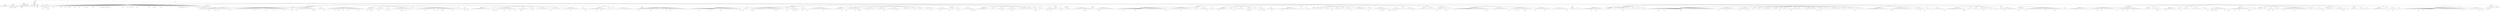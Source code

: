digraph Tree {
	"t0" [label = "TEI"];
	"t1" [label = "teiHeader"];
	"t2" [label = "fileDesc"];
	"t3" [label = "titleStmt"];
	"t4" [label = "title"];
	"t5" [label = "author"];
	"t6" [label = "principal"];
	"t7" [label = "editor"];
	"t8" [label = "editionStmt"];
	"t9" [label = "edition"];
	"t10" [label = "respStmt"];
	"t11" [label = "name"];
	"t12" [label = "resp"];
	"t13" [label = "respStmt"];
	"t14" [label = "name"];
	"t15" [label = "resp"];
	"t16" [label = "publicationStmt"];
	"t17" [label = "publisher"];
	"t18" [label = "date"];
	"t19" [label = "availability"];
	"t20" [label = "licence"];
	"t21" [label = "idno"];
	"t22" [label = "idno"];
	"t23" [label = "idno"];
	"t24" [label = "idno"];
	"t25" [label = "idno"];
	"t26" [label = "sourceDesc"];
	"t27" [label = "profileDesc"];
	"t28" [label = "creation"];
	"t29" [label = "date"];
	"t30" [label = "langUsage"];
	"t31" [label = "language"];
	"t32" [label = "textClass"];
	"t33" [label = "keywords"];
	"t34" [label = "term"];
	"t35" [label = "text"];
	"t36" [label = "body"];
	"t37" [label = "head"];
	"t38" [label = "hi"];
	"t39" [label = "div"];
	"t40" [label = "pb"];
	"t41" [label = "head"];
	"t42" [label = "p"];
	"t43" [label = "p"];
	"t44" [label = "hi"];
	"t45" [label = "ref"];
	"t46" [label = "hi"];
	"t47" [label = "pb"];
	"t48" [label = "hi"];
	"t49" [label = "ref"];
	"t50" [label = "hi"];
	"t51" [label = "ref"];
	"t52" [label = "p"];
	"t53" [label = "p"];
	"t54" [label = "p"];
	"t55" [label = "div"];
	"t56" [label = "pb"];
	"t57" [label = "head"];
	"t58" [label = "hi"];
	"t59" [label = "l"];
	"t60" [label = "l"];
	"t61" [label = "l"];
	"t62" [label = "l"];
	"t63" [label = "l"];
	"t64" [label = "ref"];
	"t65" [label = "l"];
	"t66" [label = "l"];
	"t67" [label = "l"];
	"t68" [label = "ref"];
	"t69" [label = "l"];
	"t70" [label = "l"];
	"t71" [label = "ref"];
	"t72" [label = "l"];
	"t73" [label = "ref"];
	"t74" [label = "l"];
	"t75" [label = "l"];
	"t76" [label = "l"];
	"t77" [label = "ref"];
	"t78" [label = "l"];
	"t79" [label = "l"];
	"t80" [label = "l"];
	"t81" [label = "pb"];
	"t82" [label = "l"];
	"t83" [label = "l"];
	"t84" [label = "l"];
	"t85" [label = "l"];
	"t86" [label = "ref"];
	"t87" [label = "l"];
	"t88" [label = "ref"];
	"t89" [label = "l"];
	"t90" [label = "l"];
	"t91" [label = "l"];
	"t92" [label = "l"];
	"t93" [label = "ref"];
	"t94" [label = "l"];
	"t95" [label = "l"];
	"t96" [label = "l"];
	"t97" [label = "l"];
	"t98" [label = "l"];
	"t99" [label = "ref"];
	"t100" [label = "l"];
	"t101" [label = "ref"];
	"t102" [label = "ref"];
	"t103" [label = "l"];
	"t104" [label = "l"];
	"t105" [label = "ref"];
	"t106" [label = "l"];
	"t107" [label = "ref"];
	"t108" [label = "l"];
	"t109" [label = "ref"];
	"t110" [label = "l"];
	"t111" [label = "ref"];
	"t112" [label = "l"];
	"t113" [label = "l"];
	"t114" [label = "l"];
	"t115" [label = "l"];
	"t116" [label = "l"];
	"t117" [label = "l"];
	"t118" [label = "l"];
	"t119" [label = "l"];
	"t120" [label = "l"];
	"t121" [label = "ref"];
	"t122" [label = "l"];
	"t123" [label = "l"];
	"t124" [label = "l"];
	"t125" [label = "ref"];
	"t126" [label = "l"];
	"t127" [label = "l"];
	"t128" [label = "pb"];
	"t129" [label = "l"];
	"t130" [label = "ref"];
	"t131" [label = "l"];
	"t132" [label = "l"];
	"t133" [label = "l"];
	"t134" [label = "ref"];
	"t135" [label = "l"];
	"t136" [label = "l"];
	"t137" [label = "l"];
	"t138" [label = "l"];
	"t139" [label = "l"];
	"t140" [label = "l"];
	"t141" [label = "l"];
	"t142" [label = "l"];
	"t143" [label = "ref"];
	"t144" [label = "l"];
	"t145" [label = "l"];
	"t146" [label = "l"];
	"t147" [label = "ref"];
	"t148" [label = "l"];
	"t149" [label = "ref"];
	"t150" [label = "l"];
	"t151" [label = "l"];
	"t152" [label = "l"];
	"t153" [label = "l"];
	"t154" [label = "ref"];
	"t155" [label = "l"];
	"t156" [label = "l"];
	"t157" [label = "l"];
	"t158" [label = "l"];
	"t159" [label = "l"];
	"t160" [label = "l"];
	"t161" [label = "l"];
	"t162" [label = "l"];
	"t163" [label = "l"];
	"t164" [label = "l"];
	"t165" [label = "l"];
	"t166" [label = "l"];
	"t167" [label = "l"];
	"t168" [label = "ref"];
	"t169" [label = "l"];
	"t170" [label = "hi"];
	"t171" [label = "hi"];
	"t172" [label = "ref"];
	"t173" [label = "pb"];
	"t174" [label = "l"];
	"t175" [label = "l"];
	"t176" [label = "hi"];
	"t177" [label = "l"];
	"t178" [label = "l"];
	"t179" [label = "hi"];
	"t180" [label = "l"];
	"t181" [label = "l"];
	"t182" [label = "l"];
	"t183" [label = "l"];
	"t184" [label = "l"];
	"t185" [label = "ref"];
	"t186" [label = "l"];
	"t187" [label = "l"];
	"t188" [label = "l"];
	"t189" [label = "ref"];
	"t190" [label = "l"];
	"t191" [label = "div"];
	"t192" [label = "pb"];
	"t193" [label = "head"];
	"t194" [label = "p"];
	"t195" [label = "ref"];
	"t196" [label = "pb"];
	"t197" [label = "ref"];
	"t198" [label = "quote"];
	"t199" [label = "l"];
	"t200" [label = "hi"];
	"t201" [label = "pb"];
	"t202" [label = "l"];
	"t203" [label = "l"];
	"t204" [label = "l"];
	"t205" [label = "hi"];
	"t206" [label = "p"];
	"t207" [label = "pb"];
	"t208" [label = "ref"];
	"t209" [label = "div"];
	"t210" [label = "head"];
	"t211" [label = "pb"];
	"t212" [label = "div"];
	"t213" [label = "pb"];
	"t214" [label = "head"];
	"t215" [label = "div"];
	"t216" [label = "head"];
	"t217" [label = "sp"];
	"t218" [label = "l"];
	"t219" [label = "l"];
	"t220" [label = "l"];
	"t221" [label = "l"];
	"t222" [label = "ref"];
	"t223" [label = "sp"];
	"t224" [label = "pb"];
	"t225" [label = "l"];
	"t226" [label = "l"];
	"t227" [label = "l"];
	"t228" [label = "ref"];
	"t229" [label = "l"];
	"t230" [label = "l"];
	"t231" [label = "ref"];
	"t232" [label = "l"];
	"t233" [label = "l"];
	"t234" [label = "l"];
	"t235" [label = "l"];
	"t236" [label = "l"];
	"t237" [label = "l"];
	"t238" [label = "l"];
	"t239" [label = "l"];
	"t240" [label = "ref"];
	"t241" [label = "l"];
	"t242" [label = "sp"];
	"t243" [label = "l"];
	"t244" [label = "l"];
	"t245" [label = "l"];
	"t246" [label = "l"];
	"t247" [label = "l"];
	"t248" [label = "l"];
	"t249" [label = "l"];
	"t250" [label = "l"];
	"t251" [label = "l"];
	"t252" [label = "l"];
	"t253" [label = "l"];
	"t254" [label = "l"];
	"t255" [label = "l"];
	"t256" [label = "l"];
	"t257" [label = "l"];
	"t258" [label = "pb"];
	"t259" [label = "l"];
	"t260" [label = "l"];
	"t261" [label = "l"];
	"t262" [label = "l"];
	"t263" [label = "l"];
	"t264" [label = "l"];
	"t265" [label = "l"];
	"t266" [label = "l"];
	"t267" [label = "ref"];
	"t268" [label = "l"];
	"t269" [label = "l"];
	"t270" [label = "l"];
	"t271" [label = "l"];
	"t272" [label = "l"];
	"t273" [label = "ref"];
	"t274" [label = "l"];
	"t275" [label = "l"];
	"t276" [label = "l"];
	"t277" [label = "l"];
	"t278" [label = "l"];
	"t279" [label = "l"];
	"t280" [label = "l"];
	"t281" [label = "ref"];
	"t282" [label = "l"];
	"t283" [label = "l"];
	"t284" [label = "l"];
	"t285" [label = "sp"];
	"t286" [label = "l"];
	"t287" [label = "l"];
	"t288" [label = "ref"];
	"t289" [label = "l"];
	"t290" [label = "sp"];
	"t291" [label = "l"];
	"t292" [label = "l"];
	"t293" [label = "pb"];
	"t294" [label = "l"];
	"t295" [label = "l"];
	"t296" [label = "l"];
	"t297" [label = "l"];
	"t298" [label = "l"];
	"t299" [label = "l"];
	"t300" [label = "l"];
	"t301" [label = "l"];
	"t302" [label = "l"];
	"t303" [label = "l"];
	"t304" [label = "l"];
	"t305" [label = "ref"];
	"t306" [label = "l"];
	"t307" [label = "ref"];
	"t308" [label = "l"];
	"t309" [label = "sp"];
	"t310" [label = "l"];
	"t311" [label = "l"];
	"t312" [label = "l"];
	"t313" [label = "l"];
	"t314" [label = "l"];
	"t315" [label = "ref"];
	"t316" [label = "l"];
	"t317" [label = "sp"];
	"t318" [label = "l"];
	"t319" [label = "l"];
	"t320" [label = "l"];
	"t321" [label = "l"];
	"t322" [label = "l"];
	"t323" [label = "l"];
	"t324" [label = "l"];
	"t325" [label = "ref"];
	"t326" [label = "l"];
	"t327" [label = "l"];
	"t328" [label = "pb"];
	"t329" [label = "l"];
	"t330" [label = "l"];
	"t331" [label = "l"];
	"t332" [label = "ref"];
	"t333" [label = "l"];
	"t334" [label = "l"];
	"t335" [label = "l"];
	"t336" [label = "ref"];
	"t337" [label = "l"];
	"t338" [label = "l"];
	"t339" [label = "l"];
	"t340" [label = "l"];
	"t341" [label = "l"];
	"t342" [label = "l"];
	"t343" [label = "l"];
	"t344" [label = "ref"];
	"t345" [label = "l"];
	"t346" [label = "l"];
	"t347" [label = "l"];
	"t348" [label = "l"];
	"t349" [label = "div"];
	"t350" [label = "pb"];
	"t351" [label = "head"];
	"t352" [label = "sp"];
	"t353" [label = "l"];
	"t354" [label = "l"];
	"t355" [label = "ref"];
	"t356" [label = "l"];
	"t357" [label = "l"];
	"t358" [label = "ref"];
	"t359" [label = "l"];
	"t360" [label = "ref"];
	"t361" [label = "l"];
	"t362" [label = "sp"];
	"t363" [label = "l"];
	"t364" [label = "l"];
	"t365" [label = "l"];
	"t366" [label = "ref"];
	"t367" [label = "l"];
	"t368" [label = "l"];
	"t369" [label = "l"];
	"t370" [label = "l"];
	"t371" [label = "sp"];
	"t372" [label = "l"];
	"t373" [label = "ref"];
	"t374" [label = "l"];
	"t375" [label = "l"];
	"t376" [label = "pb"];
	"t377" [label = "l"];
	"t378" [label = "sp"];
	"t379" [label = "l"];
	"t380" [label = "l"];
	"t381" [label = "l"];
	"t382" [label = "l"];
	"t383" [label = "l"];
	"t384" [label = "l"];
	"t385" [label = "l"];
	"t386" [label = "ref"];
	"t387" [label = "l"];
	"t388" [label = "ref"];
	"t389" [label = "l"];
	"t390" [label = "l"];
	"t391" [label = "ref"];
	"t392" [label = "l"];
	"t393" [label = "l"];
	"t394" [label = "l"];
	"t395" [label = "l"];
	"t396" [label = "sp"];
	"t397" [label = "l"];
	"t398" [label = "l"];
	"t399" [label = "sp"];
	"t400" [label = "l"];
	"t401" [label = "l"];
	"t402" [label = "l"];
	"t403" [label = "l"];
	"t404" [label = "l"];
	"t405" [label = "l"];
	"t406" [label = "l"];
	"t407" [label = "pb"];
	"t408" [label = "l"];
	"t409" [label = "l"];
	"t410" [label = "l"];
	"t411" [label = "l"];
	"t412" [label = "l"];
	"t413" [label = "l"];
	"t414" [label = "ref"];
	"t415" [label = "l"];
	"t416" [label = "l"];
	"t417" [label = "ref"];
	"t418" [label = "l"];
	"t419" [label = "l"];
	"t420" [label = "l"];
	"t421" [label = "ref"];
	"t422" [label = "l"];
	"t423" [label = "ref"];
	"t424" [label = "l"];
	"t425" [label = "l"];
	"t426" [label = "l"];
	"t427" [label = "l"];
	"t428" [label = "l"];
	"t429" [label = "l"];
	"t430" [label = "ref"];
	"t431" [label = "l"];
	"t432" [label = "l"];
	"t433" [label = "l"];
	"t434" [label = "sp"];
	"t435" [label = "l"];
	"t436" [label = "l"];
	"t437" [label = "sp"];
	"t438" [label = "l"];
	"t439" [label = "l"];
	"t440" [label = "l"];
	"t441" [label = "pb"];
	"t442" [label = "l"];
	"t443" [label = "l"];
	"t444" [label = "ref"];
	"t445" [label = "l"];
	"t446" [label = "div"];
	"t447" [label = "head"];
	"t448" [label = "sp"];
	"t449" [label = "l"];
	"t450" [label = "l"];
	"t451" [label = "l"];
	"t452" [label = "l"];
	"t453" [label = "l"];
	"t454" [label = "l"];
	"t455" [label = "l"];
	"t456" [label = "l"];
	"t457" [label = "l"];
	"t458" [label = "l"];
	"t459" [label = "l"];
	"t460" [label = "l"];
	"t461" [label = "l"];
	"t462" [label = "l"];
	"t463" [label = "sp"];
	"t464" [label = "l"];
	"t465" [label = "l"];
	"t466" [label = "pb"];
	"t467" [label = "sp"];
	"t468" [label = "l"];
	"t469" [label = "ref"];
	"t470" [label = "l"];
	"t471" [label = "ref"];
	"t472" [label = "l"];
	"t473" [label = "l"];
	"t474" [label = "l"];
	"t475" [label = "l"];
	"t476" [label = "l"];
	"t477" [label = "ref"];
	"t478" [label = "l"];
	"t479" [label = "l"];
	"t480" [label = "l"];
	"t481" [label = "l"];
	"t482" [label = "ref"];
	"t483" [label = "l"];
	"t484" [label = "l"];
	"t485" [label = "l"];
	"t486" [label = "ref"];
	"t487" [label = "l"];
	"t488" [label = "sp"];
	"t489" [label = "l"];
	"t490" [label = "l"];
	"t491" [label = "l"];
	"t492" [label = "ref"];
	"t493" [label = "l"];
	"t494" [label = "ref"];
	"t495" [label = "l"];
	"t496" [label = "l"];
	"t497" [label = "l"];
	"t498" [label = "l"];
	"t499" [label = "sp"];
	"t500" [label = "l"];
	"t501" [label = "l"];
	"t502" [label = "l"];
	"t503" [label = "pb"];
	"t504" [label = "l"];
	"t505" [label = "sp"];
	"t506" [label = "l"];
	"t507" [label = "l"];
	"t508" [label = "l"];
	"t509" [label = "l"];
	"t510" [label = "l"];
	"t511" [label = "l"];
	"t512" [label = "l"];
	"t513" [label = "l"];
	"t514" [label = "l"];
	"t515" [label = "l"];
	"t516" [label = "sp"];
	"t517" [label = "l"];
	"t518" [label = "ref"];
	"t519" [label = "l"];
	"t520" [label = "l"];
	"t521" [label = "l"];
	"t522" [label = "l"];
	"t523" [label = "l"];
	"t524" [label = "l"];
	"t525" [label = "l"];
	"t526" [label = "sp"];
	"t527" [label = "l"];
	"t528" [label = "l"];
	"t529" [label = "l"];
	"t530" [label = "l"];
	"t531" [label = "l"];
	"t532" [label = "l"];
	"t533" [label = "pb"];
	"t534" [label = "l"];
	"t535" [label = "l"];
	"t536" [label = "l"];
	"t537" [label = "l"];
	"t538" [label = "l"];
	"t539" [label = "l"];
	"t540" [label = "sp"];
	"t541" [label = "l"];
	"t542" [label = "l"];
	"t543" [label = "l"];
	"t544" [label = "l"];
	"t545" [label = "ref"];
	"t546" [label = "l"];
	"t547" [label = "div"];
	"t548" [label = "head"];
	"t549" [label = "sp"];
	"t550" [label = "l"];
	"t551" [label = "l"];
	"t552" [label = "l"];
	"t553" [label = "l"];
	"t554" [label = "l"];
	"t555" [label = "l"];
	"t556" [label = "ref"];
	"t557" [label = "l"];
	"t558" [label = "l"];
	"t559" [label = "l"];
	"t560" [label = "pb"];
	"t561" [label = "l"];
	"t562" [label = "l"];
	"t563" [label = "l"];
	"t564" [label = "l"];
	"t565" [label = "sp"];
	"t566" [label = "l"];
	"t567" [label = "l"];
	"t568" [label = "l"];
	"t569" [label = "sp"];
	"t570" [label = "l"];
	"t571" [label = "l"];
	"t572" [label = "sp"];
	"t573" [label = "l"];
	"t574" [label = "l"];
	"t575" [label = "l"];
	"t576" [label = "l"];
	"t577" [label = "l"];
	"t578" [label = "l"];
	"t579" [label = "l"];
	"t580" [label = "l"];
	"t581" [label = "l"];
	"t582" [label = "l"];
	"t583" [label = "l"];
	"t584" [label = "l"];
	"t585" [label = "div"];
	"t586" [label = "pb"];
	"t587" [label = "head"];
	"t588" [label = "sp"];
	"t589" [label = "l"];
	"t590" [label = "l"];
	"t591" [label = "l"];
	"t592" [label = "l"];
	"t593" [label = "ref"];
	"t594" [label = "l"];
	"t595" [label = "l"];
	"t596" [label = "l"];
	"t597" [label = "l"];
	"t598" [label = "l"];
	"t599" [label = "l"];
	"t600" [label = "l"];
	"t601" [label = "l"];
	"t602" [label = "ref"];
	"t603" [label = "l"];
	"t604" [label = "l"];
	"t605" [label = "l"];
	"t606" [label = "l"];
	"t607" [label = "l"];
	"t608" [label = "l"];
	"t609" [label = "l"];
	"t610" [label = "l"];
	"t611" [label = "l"];
	"t612" [label = "l"];
	"t613" [label = "ref"];
	"t614" [label = "l"];
	"t615" [label = "l"];
	"t616" [label = "l"];
	"t617" [label = "pb"];
	"t618" [label = "l"];
	"t619" [label = "l"];
	"t620" [label = "l"];
	"t621" [label = "l"];
	"t622" [label = "l"];
	"t623" [label = "l"];
	"t624" [label = "l"];
	"t625" [label = "l"];
	"t626" [label = "l"];
	"t627" [label = "l"];
	"t628" [label = "l"];
	"t629" [label = "div"];
	"t630" [label = "pb"];
	"t631" [label = "head"];
	"t632" [label = "div"];
	"t633" [label = "head"];
	"t634" [label = "sp"];
	"t635" [label = "l"];
	"t636" [label = "l"];
	"t637" [label = "l"];
	"t638" [label = "l"];
	"t639" [label = "l"];
	"t640" [label = "l"];
	"t641" [label = "l"];
	"t642" [label = "l"];
	"t643" [label = "ref"];
	"t644" [label = "l"];
	"t645" [label = "l"];
	"t646" [label = "l"];
	"t647" [label = "l"];
	"t648" [label = "l"];
	"t649" [label = "l"];
	"t650" [label = "l"];
	"t651" [label = "pb"];
	"t652" [label = "l"];
	"t653" [label = "l"];
	"t654" [label = "l"];
	"t655" [label = "l"];
	"t656" [label = "l"];
	"t657" [label = "l"];
	"t658" [label = "l"];
	"t659" [label = "ref"];
	"t660" [label = "l"];
	"t661" [label = "l"];
	"t662" [label = "l"];
	"t663" [label = "l"];
	"t664" [label = "l"];
	"t665" [label = "l"];
	"t666" [label = "l"];
	"t667" [label = "l"];
	"t668" [label = "l"];
	"t669" [label = "l"];
	"t670" [label = "l"];
	"t671" [label = "l"];
	"t672" [label = "l"];
	"t673" [label = "ref"];
	"t674" [label = "l"];
	"t675" [label = "sp"];
	"t676" [label = "l"];
	"t677" [label = "ref"];
	"t678" [label = "l"];
	"t679" [label = "l"];
	"t680" [label = "l"];
	"t681" [label = "sp"];
	"t682" [label = "l"];
	"t683" [label = "l"];
	"t684" [label = "l"];
	"t685" [label = "ref"];
	"t686" [label = "pb"];
	"t687" [label = "l"];
	"t688" [label = "l"];
	"t689" [label = "l"];
	"t690" [label = "l"];
	"t691" [label = "l"];
	"t692" [label = "l"];
	"t693" [label = "l"];
	"t694" [label = "l"];
	"t695" [label = "l"];
	"t696" [label = "l"];
	"t697" [label = "l"];
	"t698" [label = "l"];
	"t699" [label = "l"];
	"t700" [label = "l"];
	"t701" [label = "l"];
	"t702" [label = "ref"];
	"t703" [label = "l"];
	"t704" [label = "ref"];
	"t705" [label = "l"];
	"t706" [label = "l"];
	"t707" [label = "l"];
	"t708" [label = "l"];
	"t709" [label = "l"];
	"t710" [label = "sp"];
	"t711" [label = "l"];
	"t712" [label = "l"];
	"t713" [label = "ref"];
	"t714" [label = "sp"];
	"t715" [label = "l"];
	"t716" [label = "l"];
	"t717" [label = "l"];
	"t718" [label = "l"];
	"t719" [label = "ref"];
	"t720" [label = "l"];
	"t721" [label = "pb"];
	"t722" [label = "l"];
	"t723" [label = "ref"];
	"t724" [label = "l"];
	"t725" [label = "l"];
	"t726" [label = "sp"];
	"t727" [label = "l"];
	"t728" [label = "l"];
	"t729" [label = "ref"];
	"t730" [label = "l"];
	"t731" [label = "l"];
	"t732" [label = "l"];
	"t733" [label = "ref"];
	"t734" [label = "sp"];
	"t735" [label = "l"];
	"t736" [label = "l"];
	"t737" [label = "l"];
	"t738" [label = "l"];
	"t739" [label = "l"];
	"t740" [label = "l"];
	"t741" [label = "l"];
	"t742" [label = "l"];
	"t743" [label = "l"];
	"t744" [label = "l"];
	"t745" [label = "l"];
	"t746" [label = "ref"];
	"t747" [label = "l"];
	"t748" [label = "l"];
	"t749" [label = "l"];
	"t750" [label = "l"];
	"t751" [label = "l"];
	"t752" [label = "l"];
	"t753" [label = "div"];
	"t754" [label = "pb"];
	"t755" [label = "head"];
	"t756" [label = "sp"];
	"t757" [label = "l"];
	"t758" [label = "l"];
	"t759" [label = "l"];
	"t760" [label = "l"];
	"t761" [label = "l"];
	"t762" [label = "l"];
	"t763" [label = "ref"];
	"t764" [label = "l"];
	"t765" [label = "l"];
	"t766" [label = "sp"];
	"t767" [label = "l"];
	"t768" [label = "ref"];
	"t769" [label = "sp"];
	"t770" [label = "l"];
	"t771" [label = "l"];
	"t772" [label = "l"];
	"t773" [label = "l"];
	"t774" [label = "l"];
	"t775" [label = "l"];
	"t776" [label = "pb"];
	"t777" [label = "l"];
	"t778" [label = "l"];
	"t779" [label = "ref"];
	"t780" [label = "l"];
	"t781" [label = "ref"];
	"t782" [label = "l"];
	"t783" [label = "sp"];
	"t784" [label = "l"];
	"t785" [label = "l"];
	"t786" [label = "l"];
	"t787" [label = "l"];
	"t788" [label = "ref"];
	"t789" [label = "l"];
	"t790" [label = "l"];
	"t791" [label = "l"];
	"t792" [label = "l"];
	"t793" [label = "l"];
	"t794" [label = "sp"];
	"t795" [label = "l"];
	"t796" [label = "l"];
	"t797" [label = "l"];
	"t798" [label = "l"];
	"t799" [label = "l"];
	"t800" [label = "l"];
	"t801" [label = "ref"];
	"t802" [label = "l"];
	"t803" [label = "sp"];
	"t804" [label = "l"];
	"t805" [label = "l"];
	"t806" [label = "l"];
	"t807" [label = "l"];
	"t808" [label = "l"];
	"t809" [label = "l"];
	"t810" [label = "l"];
	"t811" [label = "pb"];
	"t812" [label = "l"];
	"t813" [label = "l"];
	"t814" [label = "l"];
	"t815" [label = "sp"];
	"t816" [label = "l"];
	"t817" [label = "l"];
	"t818" [label = "l"];
	"t819" [label = "l"];
	"t820" [label = "l"];
	"t821" [label = "l"];
	"t822" [label = "l"];
	"t823" [label = "sp"];
	"t824" [label = "l"];
	"t825" [label = "l"];
	"t826" [label = "l"];
	"t827" [label = "sp"];
	"t828" [label = "l"];
	"t829" [label = "l"];
	"t830" [label = "l"];
	"t831" [label = "l"];
	"t832" [label = "l"];
	"t833" [label = "sp"];
	"t834" [label = "l"];
	"t835" [label = "l"];
	"t836" [label = "l"];
	"t837" [label = "l"];
	"t838" [label = "l"];
	"t839" [label = "pb"];
	"t840" [label = "l"];
	"t841" [label = "sp"];
	"t842" [label = "l"];
	"t843" [label = "sp"];
	"t844" [label = "l"];
	"t845" [label = "l"];
	"t846" [label = "l"];
	"t847" [label = "l"];
	"t848" [label = "ref"];
	"t849" [label = "l"];
	"t850" [label = "l"];
	"t851" [label = "l"];
	"t852" [label = "l"];
	"t853" [label = "l"];
	"t854" [label = "l"];
	"t855" [label = "ref"];
	"t856" [label = "div"];
	"t857" [label = "pb"];
	"t858" [label = "head"];
	"t859" [label = "sp"];
	"t860" [label = "l"];
	"t861" [label = "l"];
	"t862" [label = "l"];
	"t863" [label = "sp"];
	"t864" [label = "l"];
	"t865" [label = "l"];
	"t866" [label = "l"];
	"t867" [label = "ref"];
	"t868" [label = "l"];
	"t869" [label = "l"];
	"t870" [label = "sp"];
	"t871" [label = "l"];
	"t872" [label = "l"];
	"t873" [label = "l"];
	"t874" [label = "l"];
	"t875" [label = "l"];
	"t876" [label = "l"];
	"t877" [label = "l"];
	"t878" [label = "ref"];
	"t879" [label = "ref"];
	"t880" [label = "l"];
	"t881" [label = "l"];
	"t882" [label = "ref"];
	"t883" [label = "div"];
	"t884" [label = "pb"];
	"t885" [label = "head"];
	"t886" [label = "sp"];
	"t887" [label = "l"];
	"t888" [label = "l"];
	"t889" [label = "l"];
	"t890" [label = "l"];
	"t891" [label = "l"];
	"t892" [label = "l"];
	"t893" [label = "l"];
	"t894" [label = "l"];
	"t895" [label = "l"];
	"t896" [label = "sp"];
	"t897" [label = "l"];
	"t898" [label = "l"];
	"t899" [label = "l"];
	"t900" [label = "l"];
	"t901" [label = "sp"];
	"t902" [label = "l"];
	"t903" [label = "l"];
	"t904" [label = "l"];
	"t905" [label = "l"];
	"t906" [label = "l"];
	"t907" [label = "pb"];
	"t908" [label = "l"];
	"t909" [label = "l"];
	"t910" [label = "sp"];
	"t911" [label = "l"];
	"t912" [label = "l"];
	"t913" [label = "l"];
	"t914" [label = "l"];
	"t915" [label = "ref"];
	"t916" [label = "l"];
	"t917" [label = "ref"];
	"t918" [label = "l"];
	"t919" [label = "l"];
	"t920" [label = "l"];
	"t921" [label = "sp"];
	"t922" [label = "l"];
	"t923" [label = "l"];
	"t924" [label = "l"];
	"t925" [label = "l"];
	"t926" [label = "l"];
	"t927" [label = "l"];
	"t928" [label = "l"];
	"t929" [label = "l"];
	"t930" [label = "l"];
	"t931" [label = "sp"];
	"t932" [label = "l"];
	"t933" [label = "sp"];
	"t934" [label = "l"];
	"t935" [label = "l"];
	"t936" [label = "ref"];
	"t937" [label = "pb"];
	"t938" [label = "l"];
	"t939" [label = "sp"];
	"t940" [label = "l"];
	"t941" [label = "l"];
	"t942" [label = "l"];
	"t943" [label = "l"];
	"t944" [label = "sp"];
	"t945" [label = "l"];
	"t946" [label = "l"];
	"t947" [label = "l"];
	"t948" [label = "ref"];
	"t949" [label = "l"];
	"t950" [label = "l"];
	"t951" [label = "ref"];
	"t952" [label = "l"];
	"t953" [label = "l"];
	"t954" [label = "l"];
	"t955" [label = "l"];
	"t956" [label = "div"];
	"t957" [label = "pb"];
	"t958" [label = "head"];
	"t959" [label = "sp"];
	"t960" [label = "l"];
	"t961" [label = "l"];
	"t962" [label = "l"];
	"t963" [label = "ref"];
	"t964" [label = "l"];
	"t965" [label = "l"];
	"t966" [label = "div"];
	"t967" [label = "pb"];
	"t968" [label = "head"];
	"t969" [label = "sp"];
	"t970" [label = "l"];
	"t971" [label = "l"];
	"t972" [label = "l"];
	"t973" [label = "l"];
	"t974" [label = "sp"];
	"t975" [label = "l"];
	"t976" [label = "l"];
	"t977" [label = "l"];
	"t978" [label = "l"];
	"t979" [label = "l"];
	"t980" [label = "l"];
	"t981" [label = "l"];
	"t982" [label = "l"];
	"t983" [label = "l"];
	"t984" [label = "ref"];
	"t985" [label = "l"];
	"t986" [label = "ref"];
	"t987" [label = "l"];
	"t988" [label = "l"];
	"t989" [label = "l"];
	"t990" [label = "l"];
	"t991" [label = "l"];
	"t992" [label = "div"];
	"t993" [label = "pb"];
	"t994" [label = "head"];
	"t995" [label = "sp"];
	"t996" [label = "l"];
	"t997" [label = "l"];
	"t998" [label = "l"];
	"t999" [label = "l"];
	"t1000" [label = "ref"];
	"t1001" [label = "ref"];
	"t1002" [label = "l"];
	"t1003" [label = "l"];
	"t1004" [label = "l"];
	"t1005" [label = "l"];
	"t1006" [label = "l"];
	"t1007" [label = "l"];
	"t1008" [label = "l"];
	"t1009" [label = "l"];
	"t1010" [label = "l"];
	"t1011" [label = "l"];
	"t1012" [label = "div"];
	"t1013" [label = "pb"];
	"t1014" [label = "head"];
	"t1015" [label = "div"];
	"t1016" [label = "head"];
	"t1017" [label = "sp"];
	"t1018" [label = "l"];
	"t1019" [label = "sp"];
	"t1020" [label = "l"];
	"t1021" [label = "l"];
	"t1022" [label = "l"];
	"t1023" [label = "l"];
	"t1024" [label = "l"];
	"t1025" [label = "ref"];
	"t1026" [label = "l"];
	"t1027" [label = "l"];
	"t1028" [label = "l"];
	"t1029" [label = "l"];
	"t1030" [label = "l"];
	"t1031" [label = "l"];
	"t1032" [label = "l"];
	"t1033" [label = "l"];
	"t1034" [label = "pb"];
	"t1035" [label = "l"];
	"t1036" [label = "l"];
	"t1037" [label = "l"];
	"t1038" [label = "l"];
	"t1039" [label = "l"];
	"t1040" [label = "l"];
	"t1041" [label = "l"];
	"t1042" [label = "l"];
	"t1043" [label = "l"];
	"t1044" [label = "l"];
	"t1045" [label = "l"];
	"t1046" [label = "l"];
	"t1047" [label = "l"];
	"t1048" [label = "l"];
	"t1049" [label = "l"];
	"t1050" [label = "l"];
	"t1051" [label = "l"];
	"t1052" [label = "l"];
	"t1053" [label = "l"];
	"t1054" [label = "l"];
	"t1055" [label = "ref"];
	"t1056" [label = "l"];
	"t1057" [label = "sp"];
	"t1058" [label = "l"];
	"t1059" [label = "l"];
	"t1060" [label = "l"];
	"t1061" [label = "l"];
	"t1062" [label = "l"];
	"t1063" [label = "l"];
	"t1064" [label = "l"];
	"t1065" [label = "l"];
	"t1066" [label = "l"];
	"t1067" [label = "pb"];
	"t1068" [label = "l"];
	"t1069" [label = "l"];
	"t1070" [label = "l"];
	"t1071" [label = "l"];
	"t1072" [label = "l"];
	"t1073" [label = "l"];
	"t1074" [label = "l"];
	"t1075" [label = "sp"];
	"t1076" [label = "l"];
	"t1077" [label = "l"];
	"t1078" [label = "l"];
	"t1079" [label = "l"];
	"t1080" [label = "sp"];
	"t1081" [label = "l"];
	"t1082" [label = "l"];
	"t1083" [label = "l"];
	"t1084" [label = "l"];
	"t1085" [label = "l"];
	"t1086" [label = "l"];
	"t1087" [label = "ref"];
	"t1088" [label = "l"];
	"t1089" [label = "l"];
	"t1090" [label = "sp"];
	"t1091" [label = "l"];
	"t1092" [label = "l"];
	"t1093" [label = "l"];
	"t1094" [label = "div"];
	"t1095" [label = "pb"];
	"t1096" [label = "head"];
	"t1097" [label = "sp"];
	"t1098" [label = "l"];
	"t1099" [label = "l"];
	"t1100" [label = "l"];
	"t1101" [label = "ref"];
	"t1102" [label = "l"];
	"t1103" [label = "l"];
	"t1104" [label = "l"];
	"t1105" [label = "l"];
	"t1106" [label = "l"];
	"t1107" [label = "l"];
	"t1108" [label = "sp"];
	"t1109" [label = "l"];
	"t1110" [label = "l"];
	"t1111" [label = "l"];
	"t1112" [label = "sp"];
	"t1113" [label = "l"];
	"t1114" [label = "ref"];
	"t1115" [label = "l"];
	"t1116" [label = "sp"];
	"t1117" [label = "pb"];
	"t1118" [label = "l"];
	"t1119" [label = "l"];
	"t1120" [label = "l"];
	"t1121" [label = "l"];
	"t1122" [label = "l"];
	"t1123" [label = "sp"];
	"t1124" [label = "l"];
	"t1125" [label = "l"];
	"t1126" [label = "l"];
	"t1127" [label = "ref"];
	"t1128" [label = "ref"];
	"t1129" [label = "l"];
	"t1130" [label = "ref"];
	"t1131" [label = "l"];
	"t1132" [label = "l"];
	"t1133" [label = "sp"];
	"t1134" [label = "l"];
	"t1135" [label = "l"];
	"t1136" [label = "sp"];
	"t1137" [label = "l"];
	"t1138" [label = "l"];
	"t1139" [label = "ref"];
	"t1140" [label = "l"];
	"t1141" [label = "l"];
	"t1142" [label = "ref"];
	"t1143" [label = "l"];
	"t1144" [label = "ref"];
	"t1145" [label = "l"];
	"t1146" [label = "sp"];
	"t1147" [label = "pb"];
	"t1148" [label = "l"];
	"t1149" [label = "l"];
	"t1150" [label = "l"];
	"t1151" [label = "ref"];
	"t1152" [label = "l"];
	"t1153" [label = "l"];
	"t1154" [label = "l"];
	"t1155" [label = "div"];
	"t1156" [label = "head"];
	"t1157" [label = "sp"];
	"t1158" [label = "l"];
	"t1159" [label = "l"];
	"t1160" [label = "l"];
	"t1161" [label = "l"];
	"t1162" [label = "ref"];
	"t1163" [label = "l"];
	"t1164" [label = "l"];
	"t1165" [label = "l"];
	"t1166" [label = "l"];
	"t1167" [label = "l"];
	"t1168" [label = "l"];
	"t1169" [label = "l"];
	"t1170" [label = "l"];
	"t1171" [label = "l"];
	"t1172" [label = "l"];
	"t1173" [label = "sp"];
	"t1174" [label = "pb"];
	"t1175" [label = "l"];
	"t1176" [label = "l"];
	"t1177" [label = "l"];
	"t1178" [label = "sp"];
	"t1179" [label = "l"];
	"t1180" [label = "l"];
	"t1181" [label = "l"];
	"t1182" [label = "l"];
	"t1183" [label = "div"];
	"t1184" [label = "head"];
	"t1185" [label = "sp"];
	"t1186" [label = "l"];
	"t1187" [label = "l"];
	"t1188" [label = "l"];
	"t1189" [label = "l"];
	"t1190" [label = "sp"];
	"t1191" [label = "l"];
	"t1192" [label = "sp"];
	"t1193" [label = "pb"];
	"t1194" [label = "l"];
	"t1195" [label = "l"];
	"t1196" [label = "sp"];
	"t1197" [label = "l"];
	"t1198" [label = "sp"];
	"t1199" [label = "l"];
	"t1200" [label = "l"];
	"t1201" [label = "l"];
	"t1202" [label = "l"];
	"t1203" [label = "sp"];
	"t1204" [label = "l"];
	"t1205" [label = "l"];
	"t1206" [label = "ref"];
	"t1207" [label = "sp"];
	"t1208" [label = "l"];
	"t1209" [label = "l"];
	"t1210" [label = "l"];
	"t1211" [label = "l"];
	"t1212" [label = "l"];
	"t1213" [label = "l"];
	"t1214" [label = "sp"];
	"t1215" [label = "l"];
	"t1216" [label = "l"];
	"t1217" [label = "sp"];
	"t1218" [label = "pb"];
	"t1219" [label = "l"];
	"t1220" [label = "l"];
	"t1221" [label = "l"];
	"t1222" [label = "ref"];
	"t1223" [label = "l"];
	"t1224" [label = "sp"];
	"t1225" [label = "l"];
	"t1226" [label = "l"];
	"t1227" [label = "l"];
	"t1228" [label = "l"];
	"t1229" [label = "l"];
	"t1230" [label = "l"];
	"t1231" [label = "l"];
	"t1232" [label = "l"];
	"t1233" [label = "l"];
	"t1234" [label = "l"];
	"t1235" [label = "sp"];
	"t1236" [label = "l"];
	"t1237" [label = "ref"];
	"t1238" [label = "l"];
	"t1239" [label = "l"];
	"t1240" [label = "sp"];
	"t1241" [label = "l"];
	"t1242" [label = "l"];
	"t1243" [label = "l"];
	"t1244" [label = "l"];
	"t1245" [label = "l"];
	"t1246" [label = "l"];
	"t1247" [label = "l"];
	"t1248" [label = "ref"];
	"t1249" [label = "ref"];
	"t1250" [label = "pb"];
	"t1251" [label = "l"];
	"t1252" [label = "l"];
	"t1253" [label = "l"];
	"t1254" [label = "l"];
	"t1255" [label = "l"];
	"t1256" [label = "ref"];
	"t1257" [label = "ref"];
	"t1258" [label = "sp"];
	"t1259" [label = "l"];
	"t1260" [label = "l"];
	"t1261" [label = "ref"];
	"t1262" [label = "l"];
	"t1263" [label = "l"];
	"t1264" [label = "ref"];
	"t1265" [label = "l"];
	"t1266" [label = "l"];
	"t1267" [label = "l"];
	"t1268" [label = "l"];
	"t1269" [label = "div"];
	"t1270" [label = "head"];
	"t1271" [label = "sp"];
	"t1272" [label = "l"];
	"t1273" [label = "l"];
	"t1274" [label = "l"];
	"t1275" [label = "l"];
	"t1276" [label = "l"];
	"t1277" [label = "l"];
	"t1278" [label = "l"];
	"t1279" [label = "pb"];
	"t1280" [label = "l"];
	"t1281" [label = "l"];
	"t1282" [label = "l"];
	"t1283" [label = "div"];
	"t1284" [label = "head"];
	"t1285" [label = "sp"];
	"t1286" [label = "l"];
	"t1287" [label = "l"];
	"t1288" [label = "l"];
	"t1289" [label = "l"];
	"t1290" [label = "l"];
	"t1291" [label = "l"];
	"t1292" [label = "l"];
	"t1293" [label = "sp"];
	"t1294" [label = "l"];
	"t1295" [label = "l"];
	"t1296" [label = "sp"];
	"t1297" [label = "l"];
	"t1298" [label = "sp"];
	"t1299" [label = "l"];
	"t1300" [label = "l"];
	"t1301" [label = "div"];
	"t1302" [label = "pb"];
	"t1303" [label = "head"];
	"t1304" [label = "sp"];
	"t1305" [label = "l"];
	"t1306" [label = "ref"];
	"t1307" [label = "l"];
	"t1308" [label = "l"];
	"t1309" [label = "l"];
	"t1310" [label = "sp"];
	"t1311" [label = "l"];
	"t1312" [label = "sp"];
	"t1313" [label = "l"];
	"t1314" [label = "l"];
	"t1315" [label = "ref"];
	"t1316" [label = "l"];
	"t1317" [label = "sp"];
	"t1318" [label = "l"];
	"t1319" [label = "sp"];
	"t1320" [label = "l"];
	"t1321" [label = "div"];
	"t1322" [label = "pb"];
	"t1323" [label = "head"];
	"t1324" [label = "sp"];
	"t1325" [label = "l"];
	"t1326" [label = "l"];
	"t1327" [label = "l"];
	"t1328" [label = "l"];
	"t1329" [label = "l"];
	"t1330" [label = "l"];
	"t1331" [label = "l"];
	"t1332" [label = "l"];
	"t1333" [label = "l"];
	"t1334" [label = "l"];
	"t1335" [label = "l"];
	"t1336" [label = "l"];
	"t1337" [label = "l"];
	"t1338" [label = "l"];
	"t1339" [label = "l"];
	"t1340" [label = "l"];
	"t1341" [label = "l"];
	"t1342" [label = "l"];
	"t1343" [label = "l"];
	"t1344" [label = "l"];
	"t1345" [label = "l"];
	"t1346" [label = "l"];
	"t1347" [label = "l"];
	"t1348" [label = "pb"];
	"t1349" [label = "l"];
	"t1350" [label = "ref"];
	"t1351" [label = "l"];
	"t1352" [label = "l"];
	"t1353" [label = "sp"];
	"t1354" [label = "l"];
	"t1355" [label = "l"];
	"t1356" [label = "l"];
	"t1357" [label = "l"];
	"t1358" [label = "l"];
	"t1359" [label = "l"];
	"t1360" [label = "l"];
	"t1361" [label = "l"];
	"t1362" [label = "l"];
	"t1363" [label = "l"];
	"t1364" [label = "l"];
	"t1365" [label = "l"];
	"t1366" [label = "sp"];
	"t1367" [label = "l"];
	"t1368" [label = "ref"];
	"t1369" [label = "l"];
	"t1370" [label = "l"];
	"t1371" [label = "l"];
	"t1372" [label = "l"];
	"t1373" [label = "ref"];
	"t1374" [label = "l"];
	"t1375" [label = "l"];
	"t1376" [label = "ref"];
	"t1377" [label = "l"];
	"t1378" [label = "l"];
	"t1379" [label = "l"];
	"t1380" [label = "l"];
	"t1381" [label = "ref"];
	"t1382" [label = "pb"];
	"t1383" [label = "l"];
	"t1384" [label = "l"];
	"t1385" [label = "l"];
	"t1386" [label = "l"];
	"t1387" [label = "l"];
	"t1388" [label = "sp"];
	"t1389" [label = "l"];
	"t1390" [label = "l"];
	"t1391" [label = "ref"];
	"t1392" [label = "l"];
	"t1393" [label = "l"];
	"t1394" [label = "l"];
	"t1395" [label = "l"];
	"t1396" [label = "l"];
	"t1397" [label = "l"];
	"t1398" [label = "ref"];
	"t1399" [label = "l"];
	"t1400" [label = "l"];
	"t1401" [label = "l"];
	"t1402" [label = "l"];
	"t1403" [label = "sp"];
	"t1404" [label = "l"];
	"t1405" [label = "l"];
	"t1406" [label = "l"];
	"t1407" [label = "l"];
	"t1408" [label = "l"];
	"t1409" [label = "l"];
	"t1410" [label = "l"];
	"t1411" [label = "l"];
	"t1412" [label = "l"];
	"t1413" [label = "l"];
	"t1414" [label = "l"];
	"t1415" [label = "pb"];
	"t1416" [label = "l"];
	"t1417" [label = "div"];
	"t1418" [label = "head"];
	"t1419" [label = "sp"];
	"t1420" [label = "l"];
	"t1421" [label = "l"];
	"t1422" [label = "l"];
	"t1423" [label = "l"];
	"t1424" [label = "l"];
	"t1425" [label = "sp"];
	"t1426" [label = "l"];
	"t1427" [label = "l"];
	"t1428" [label = "div"];
	"t1429" [label = "pb"];
	"t1430" [label = "head"];
	"t1431" [label = "div"];
	"t1432" [label = "head"];
	"t1433" [label = "sp"];
	"t1434" [label = "l"];
	"t1435" [label = "l"];
	"t1436" [label = "l"];
	"t1437" [label = "l"];
	"t1438" [label = "l"];
	"t1439" [label = "l"];
	"t1440" [label = "l"];
	"t1441" [label = "l"];
	"t1442" [label = "ref"];
	"t1443" [label = "l"];
	"t1444" [label = "l"];
	"t1445" [label = "l"];
	"t1446" [label = "ref"];
	"t1447" [label = "l"];
	"t1448" [label = "l"];
	"t1449" [label = "l"];
	"t1450" [label = "l"];
	"t1451" [label = "l"];
	"t1452" [label = "div"];
	"t1453" [label = "pb"];
	"t1454" [label = "head"];
	"t1455" [label = "sp"];
	"t1456" [label = "l"];
	"t1457" [label = "l"];
	"t1458" [label = "l"];
	"t1459" [label = "l"];
	"t1460" [label = "l"];
	"t1461" [label = "l"];
	"t1462" [label = "sp"];
	"t1463" [label = "l"];
	"t1464" [label = "l"];
	"t1465" [label = "sp"];
	"t1466" [label = "l"];
	"t1467" [label = "sp"];
	"t1468" [label = "l"];
	"t1469" [label = "l"];
	"t1470" [label = "l"];
	"t1471" [label = "l"];
	"t1472" [label = "pb"];
	"t1473" [label = "l"];
	"t1474" [label = "sp"];
	"t1475" [label = "l"];
	"t1476" [label = "l"];
	"t1477" [label = "sp"];
	"t1478" [label = "l"];
	"t1479" [label = "sp"];
	"t1480" [label = "l"];
	"t1481" [label = "l"];
	"t1482" [label = "l"];
	"t1483" [label = "l"];
	"t1484" [label = "l"];
	"t1485" [label = "sp"];
	"t1486" [label = "l"];
	"t1487" [label = "l"];
	"t1488" [label = "sp"];
	"t1489" [label = "l"];
	"t1490" [label = "l"];
	"t1491" [label = "l"];
	"t1492" [label = "sp"];
	"t1493" [label = "l"];
	"t1494" [label = "div"];
	"t1495" [label = "pb"];
	"t1496" [label = "head"];
	"t1497" [label = "sp"];
	"t1498" [label = "l"];
	"t1499" [label = "l"];
	"t1500" [label = "l"];
	"t1501" [label = "l"];
	"t1502" [label = "l"];
	"t1503" [label = "l"];
	"t1504" [label = "l"];
	"t1505" [label = "l"];
	"t1506" [label = "ref"];
	"t1507" [label = "l"];
	"t1508" [label = "l"];
	"t1509" [label = "l"];
	"t1510" [label = "l"];
	"t1511" [label = "ref"];
	"t1512" [label = "l"];
	"t1513" [label = "l"];
	"t1514" [label = "l"];
	"t1515" [label = "l"];
	"t1516" [label = "l"];
	"t1517" [label = "l"];
	"t1518" [label = "l"];
	"t1519" [label = "l"];
	"t1520" [label = "l"];
	"t1521" [label = "l"];
	"t1522" [label = "l"];
	"t1523" [label = "pb"];
	"t1524" [label = "l"];
	"t1525" [label = "l"];
	"t1526" [label = "l"];
	"t1527" [label = "l"];
	"t1528" [label = "l"];
	"t1529" [label = "l"];
	"t1530" [label = "l"];
	"t1531" [label = "l"];
	"t1532" [label = "l"];
	"t1533" [label = "l"];
	"t1534" [label = "l"];
	"t1535" [label = "l"];
	"t1536" [label = "l"];
	"t1537" [label = "l"];
	"t1538" [label = "l"];
	"t1539" [label = "l"];
	"t1540" [label = "l"];
	"t1541" [label = "l"];
	"t1542" [label = "l"];
	"t1543" [label = "l"];
	"t1544" [label = "l"];
	"t1545" [label = "l"];
	"t1546" [label = "l"];
	"t1547" [label = "sp"];
	"t1548" [label = "l"];
	"t1549" [label = "l"];
	"t1550" [label = "ref"];
	"t1551" [label = "l"];
	"t1552" [label = "l"];
	"t1553" [label = "l"];
	"t1554" [label = "l"];
	"t1555" [label = "l"];
	"t1556" [label = "pb"];
	"t1557" [label = "l"];
	"t1558" [label = "l"];
	"t1559" [label = "l"];
	"t1560" [label = "l"];
	"t1561" [label = "l"];
	"t1562" [label = "l"];
	"t1563" [label = "sp"];
	"t1564" [label = "l"];
	"t1565" [label = "l"];
	"t1566" [label = "l"];
	"t1567" [label = "ref"];
	"t1568" [label = "l"];
	"t1569" [label = "l"];
	"t1570" [label = "l"];
	"t1571" [label = "l"];
	"t1572" [label = "l"];
	"t1573" [label = "ref"];
	"t1574" [label = "l"];
	"t1575" [label = "l"];
	"t1576" [label = "sp"];
	"t1577" [label = "l"];
	"t1578" [label = "l"];
	"t1579" [label = "l"];
	"t1580" [label = "sp"];
	"t1581" [label = "l"];
	"t1582" [label = "l"];
	"t1583" [label = "l"];
	"t1584" [label = "l"];
	"t1585" [label = "sp"];
	"t1586" [label = "pb"];
	"t1587" [label = "l"];
	"t1588" [label = "l"];
	"t1589" [label = "l"];
	"t1590" [label = "l"];
	"t1591" [label = "l"];
	"t1592" [label = "l"];
	"t1593" [label = "sp"];
	"t1594" [label = "l"];
	"t1595" [label = "l"];
	"t1596" [label = "l"];
	"t1597" [label = "l"];
	"t1598" [label = "sp"];
	"t1599" [label = "l"];
	"t1600" [label = "ref"];
	"t1601" [label = "l"];
	"t1602" [label = "sp"];
	"t1603" [label = "l"];
	"t1604" [label = "l"];
	"t1605" [label = "l"];
	"t1606" [label = "l"];
	"t1607" [label = "sp"];
	"t1608" [label = "l"];
	"t1609" [label = "sp"];
	"t1610" [label = "pb"];
	"t1611" [label = "l"];
	"t1612" [label = "ref"];
	"t1613" [label = "l"];
	"t1614" [label = "l"];
	"t1615" [label = "l"];
	"t1616" [label = "l"];
	"t1617" [label = "l"];
	"t1618" [label = "l"];
	"t1619" [label = "sp"];
	"t1620" [label = "l"];
	"t1621" [label = "sp"];
	"t1622" [label = "l"];
	"t1623" [label = "l"];
	"t1624" [label = "l"];
	"t1625" [label = "l"];
	"t1626" [label = "l"];
	"t1627" [label = "l"];
	"t1628" [label = "l"];
	"t1629" [label = "l"];
	"t1630" [label = "l"];
	"t1631" [label = "sp"];
	"t1632" [label = "l"];
	"t1633" [label = "ref"];
	"t1634" [label = "sp"];
	"t1635" [label = "l"];
	"t1636" [label = "l"];
	"t1637" [label = "pb"];
	"t1638" [label = "l"];
	"t1639" [label = "l"];
	"t1640" [label = "l"];
	"t1641" [label = "sp"];
	"t1642" [label = "l"];
	"t1643" [label = "l"];
	"t1644" [label = "sp"];
	"t1645" [label = "l"];
	"t1646" [label = "l"];
	"t1647" [label = "l"];
	"t1648" [label = "l"];
	"t1649" [label = "l"];
	"t1650" [label = "l"];
	"t1651" [label = "l"];
	"t1652" [label = "l"];
	"t1653" [label = "l"];
	"t1654" [label = "sp"];
	"t1655" [label = "l"];
	"t1656" [label = "l"];
	"t1657" [label = "l"];
	"t1658" [label = "l"];
	"t1659" [label = "sp"];
	"t1660" [label = "l"];
	"t1661" [label = "l"];
	"t1662" [label = "sp"];
	"t1663" [label = "pb"];
	"t1664" [label = "l"];
	"t1665" [label = "sp"];
	"t1666" [label = "l"];
	"t1667" [label = "ref"];
	"t1668" [label = "l"];
	"t1669" [label = "l"];
	"t1670" [label = "l"];
	"t1671" [label = "sp"];
	"t1672" [label = "l"];
	"t1673" [label = "sp"];
	"t1674" [label = "l"];
	"t1675" [label = "l"];
	"t1676" [label = "div"];
	"t1677" [label = "pb"];
	"t1678" [label = "head"];
	"t1679" [label = "sp"];
	"t1680" [label = "l"];
	"t1681" [label = "l"];
	"t1682" [label = "l"];
	"t1683" [label = "l"];
	"t1684" [label = "l"];
	"t1685" [label = "l"];
	"t1686" [label = "l"];
	"t1687" [label = "l"];
	"t1688" [label = "l"];
	"t1689" [label = "l"];
	"t1690" [label = "l"];
	"t1691" [label = "l"];
	"t1692" [label = "l"];
	"t1693" [label = "l"];
	"t1694" [label = "l"];
	"t1695" [label = "l"];
	"t1696" [label = "sp"];
	"t1697" [label = "l"];
	"t1698" [label = "l"];
	"t1699" [label = "ref"];
	"t1700" [label = "l"];
	"t1701" [label = "pb"];
	"t1702" [label = "l"];
	"t1703" [label = "l"];
	"t1704" [label = "l"];
	"t1705" [label = "l"];
	"t1706" [label = "l"];
	"t1707" [label = "l"];
	"t1708" [label = "l"];
	"t1709" [label = "l"];
	"t1710" [label = "l"];
	"t1711" [label = "l"];
	"t1712" [label = "l"];
	"t1713" [label = "l"];
	"t1714" [label = "l"];
	"t1715" [label = "sp"];
	"t1716" [label = "l"];
	"t1717" [label = "l"];
	"t1718" [label = "l"];
	"t1719" [label = "l"];
	"t1720" [label = "l"];
	"t1721" [label = "ref"];
	"t1722" [label = "l"];
	"t1723" [label = "l"];
	"t1724" [label = "l"];
	"t1725" [label = "ref"];
	"t1726" [label = "sp"];
	"t1727" [label = "l"];
	"t1728" [label = "l"];
	"t1729" [label = "l"];
	"t1730" [label = "l"];
	"t1731" [label = "sp"];
	"t1732" [label = "pb"];
	"t1733" [label = "l"];
	"t1734" [label = "l"];
	"t1735" [label = "l"];
	"t1736" [label = "l"];
	"t1737" [label = "l"];
	"t1738" [label = "l"];
	"t1739" [label = "l"];
	"t1740" [label = "l"];
	"t1741" [label = "ref"];
	"t1742" [label = "div"];
	"t1743" [label = "head"];
	"t1744" [label = "sp"];
	"t1745" [label = "l"];
	"t1746" [label = "l"];
	"t1747" [label = "l"];
	"t1748" [label = "l"];
	"t1749" [label = "l"];
	"t1750" [label = "l"];
	"t1751" [label = "l"];
	"t1752" [label = "l"];
	"t1753" [label = "l"];
	"t1754" [label = "l"];
	"t1755" [label = "l"];
	"t1756" [label = "l"];
	"t1757" [label = "l"];
	"t1758" [label = "ref"];
	"t1759" [label = "pb"];
	"t1760" [label = "l"];
	"t1761" [label = "sp"];
	"t1762" [label = "l"];
	"t1763" [label = "l"];
	"t1764" [label = "l"];
	"t1765" [label = "l"];
	"t1766" [label = "sp"];
	"t1767" [label = "l"];
	"t1768" [label = "l"];
	"t1769" [label = "l"];
	"t1770" [label = "l"];
	"t1771" [label = "sp"];
	"t1772" [label = "l"];
	"t1773" [label = "l"];
	"t1774" [label = "l"];
	"t1775" [label = "l"];
	"t1776" [label = "ref"];
	"t1777" [label = "l"];
	"t1778" [label = "l"];
	"t1779" [label = "sp"];
	"t1780" [label = "l"];
	"t1781" [label = "sp"];
	"t1782" [label = "l"];
	"t1783" [label = "sp"];
	"t1784" [label = "pb"];
	"t1785" [label = "l"];
	"t1786" [label = "sp"];
	"t1787" [label = "l"];
	"t1788" [label = "l"];
	"t1789" [label = "l"];
	"t1790" [label = "div"];
	"t1791" [label = "head"];
	"t1792" [label = "sp"];
	"t1793" [label = "l"];
	"t1794" [label = "l"];
	"t1795" [label = "l"];
	"t1796" [label = "l"];
	"t1797" [label = "l"];
	"t1798" [label = "ref"];
	"t1799" [label = "l"];
	"t1800" [label = "l"];
	"t1801" [label = "l"];
	"t1802" [label = "l"];
	"t1803" [label = "l"];
	"t1804" [label = "l"];
	"t1805" [label = "l"];
	"t1806" [label = "l"];
	"t1807" [label = "div"];
	"t1808" [label = "pb"];
	"t1809" [label = "head"];
	"t1810" [label = "sp"];
	"t1811" [label = "l"];
	"t1812" [label = "ref"];
	"t1813" [label = "l"];
	"t1814" [label = "l"];
	"t1815" [label = "sp"];
	"t1816" [label = "l"];
	"t1817" [label = "sp"];
	"t1818" [label = "l"];
	"t1819" [label = "l"];
	"t1820" [label = "ref"];
	"t1821" [label = "l"];
	"t1822" [label = "l"];
	"t1823" [label = "l"];
	"t1824" [label = "l"];
	"t1825" [label = "l"];
	"t1826" [label = "l"];
	"t1827" [label = "l"];
	"t1828" [label = "l"];
	"t1829" [label = "l"];
	"t1830" [label = "l"];
	"t1831" [label = "l"];
	"t1832" [label = "l"];
	"t1833" [label = "l"];
	"t1834" [label = "pb"];
	"t1835" [label = "l"];
	"t1836" [label = "l"];
	"t1837" [label = "l"];
	"t1838" [label = "l"];
	"t1839" [label = "l"];
	"t1840" [label = "l"];
	"t1841" [label = "ref"];
	"t1842" [label = "l"];
	"t1843" [label = "l"];
	"t1844" [label = "l"];
	"t1845" [label = "l"];
	"t1846" [label = "l"];
	"t1847" [label = "sp"];
	"t1848" [label = "l"];
	"t1849" [label = "l"];
	"t1850" [label = "l"];
	"t1851" [label = "div"];
	"t1852" [label = "pb"];
	"t1853" [label = "head"];
	"t1854" [label = "div"];
	"t1855" [label = "head"];
	"t1856" [label = "sp"];
	"t1857" [label = "l"];
	"t1858" [label = "l"];
	"t1859" [label = "l"];
	"t1860" [label = "l"];
	"t1861" [label = "l"];
	"t1862" [label = "l"];
	"t1863" [label = "l"];
	"t1864" [label = "l"];
	"t1865" [label = "l"];
	"t1866" [label = "l"];
	"t1867" [label = "l"];
	"t1868" [label = "l"];
	"t1869" [label = "l"];
	"t1870" [label = "l"];
	"t1871" [label = "sp"];
	"t1872" [label = "pb"];
	"t1873" [label = "l"];
	"t1874" [label = "l"];
	"t1875" [label = "l"];
	"t1876" [label = "l"];
	"t1877" [label = "l"];
	"t1878" [label = "ref"];
	"t1879" [label = "l"];
	"t1880" [label = "l"];
	"t1881" [label = "l"];
	"t1882" [label = "ref"];
	"t1883" [label = "l"];
	"t1884" [label = "l"];
	"t1885" [label = "l"];
	"t1886" [label = "l"];
	"t1887" [label = "l"];
	"t1888" [label = "l"];
	"t1889" [label = "l"];
	"t1890" [label = "l"];
	"t1891" [label = "l"];
	"t1892" [label = "sp"];
	"t1893" [label = "l"];
	"t1894" [label = "ref"];
	"t1895" [label = "l"];
	"t1896" [label = "l"];
	"t1897" [label = "l"];
	"t1898" [label = "l"];
	"t1899" [label = "ref"];
	"t1900" [label = "l"];
	"t1901" [label = "l"];
	"t1902" [label = "l"];
	"t1903" [label = "ref"];
	"t1904" [label = "l"];
	"t1905" [label = "l"];
	"t1906" [label = "l"];
	"t1907" [label = "l"];
	"t1908" [label = "pb"];
	"t1909" [label = "l"];
	"t1910" [label = "l"];
	"t1911" [label = "l"];
	"t1912" [label = "l"];
	"t1913" [label = "l"];
	"t1914" [label = "l"];
	"t1915" [label = "div"];
	"t1916" [label = "head"];
	"t1917" [label = "sp"];
	"t1918" [label = "l"];
	"t1919" [label = "l"];
	"t1920" [label = "l"];
	"t1921" [label = "l"];
	"t1922" [label = "l"];
	"t1923" [label = "sp"];
	"t1924" [label = "l"];
	"t1925" [label = "sp"];
	"t1926" [label = "l"];
	"t1927" [label = "l"];
	"t1928" [label = "l"];
	"t1929" [label = "l"];
	"t1930" [label = "ref"];
	"t1931" [label = "pb"];
	"t1932" [label = "l"];
	"t1933" [label = "sp"];
	"t1934" [label = "l"];
	"t1935" [label = "div"];
	"t1936" [label = "head"];
	"t1937" [label = "sp"];
	"t1938" [label = "l"];
	"t1939" [label = "l"];
	"t1940" [label = "l"];
	"t1941" [label = "ref"];
	"t1942" [label = "l"];
	"t1943" [label = "l"];
	"t1944" [label = "l"];
	"t1945" [label = "l"];
	"t1946" [label = "l"];
	"t1947" [label = "l"];
	"t1948" [label = "l"];
	"t1949" [label = "sp"];
	"t1950" [label = "l"];
	"t1951" [label = "l"];
	"t1952" [label = "l"];
	"t1953" [label = "pb"];
	"t1954" [label = "sp"];
	"t1955" [label = "l"];
	"t1956" [label = "l"];
	"t1957" [label = "l"];
	"t1958" [label = "l"];
	"t1959" [label = "l"];
	"t1960" [label = "l"];
	"t1961" [label = "sp"];
	"t1962" [label = "l"];
	"t1963" [label = "l"];
	"t1964" [label = "l"];
	"t1965" [label = "l"];
	"t1966" [label = "l"];
	"t1967" [label = "l"];
	"t1968" [label = "l"];
	"t1969" [label = "l"];
	"t1970" [label = "sp"];
	"t1971" [label = "l"];
	"t1972" [label = "l"];
	"t1973" [label = "l"];
	"t1974" [label = "l"];
	"t1975" [label = "ref"];
	"t1976" [label = "sp"];
	"t1977" [label = "l"];
	"t1978" [label = "l"];
	"t1979" [label = "l"];
	"t1980" [label = "ref"];
	"t1981" [label = "pb"];
	"t1982" [label = "l"];
	"t1983" [label = "l"];
	"t1984" [label = "ref"];
	"t1985" [label = "ref"];
	"t1986" [label = "l"];
	"t1987" [label = "l"];
	"t1988" [label = "l"];
	"t1989" [label = "l"];
	"t1990" [label = "l"];
	"t1991" [label = "l"];
	"t1992" [label = "ref"];
	"t1993" [label = "l"];
	"t1994" [label = "l"];
	"t1995" [label = "ref"];
	"t1996" [label = "div"];
	"t1997" [label = "head"];
	"t1998" [label = "sp"];
	"t1999" [label = "l"];
	"t2000" [label = "ref"];
	"t2001" [label = "l"];
	"t2002" [label = "l"];
	"t2003" [label = "l"];
	"t2004" [label = "l"];
	"t2005" [label = "ref"];
	"t2006" [label = "l"];
	"t2007" [label = "l"];
	"t2008" [label = "l"];
	"t2009" [label = "pb"];
	"t2010" [label = "l"];
	"t2011" [label = "l"];
	"t2012" [label = "l"];
	"t2013" [label = "l"];
	"t2014" [label = "l"];
	"t2015" [label = "l"];
	"t2016" [label = "ref"];
	"t2017" [label = "l"];
	"t2018" [label = "ref"];
	"t2019" [label = "sp"];
	"t2020" [label = "l"];
	"t2021" [label = "l"];
	"t2022" [label = "sp"];
	"t2023" [label = "l"];
	"t2024" [label = "l"];
	"t2025" [label = "div"];
	"t2026" [label = "pb"];
	"t2027" [label = "head"];
	"t2028" [label = "sp"];
	"t2029" [label = "l"];
	"t2030" [label = "l"];
	"t2031" [label = "l"];
	"t2032" [label = "sp"];
	"t2033" [label = "l"];
	"t2034" [label = "l"];
	"t2035" [label = "l"];
	"t2036" [label = "sp"];
	"t2037" [label = "l"];
	"t2038" [label = "l"];
	"t2039" [label = "ref"];
	"t2040" [label = "l"];
	"t2041" [label = "l"];
	"t2042" [label = "l"];
	"t2043" [label = "ref"];
	"t2044" [label = "l"];
	"t2045" [label = "sp"];
	"t2046" [label = "pb"];
	"t2047" [label = "l"];
	"t2048" [label = "sp"];
	"t2049" [label = "l"];
	"t2050" [label = "sp"];
	"t2051" [label = "l"];
	"t2052" [label = "l"];
	"t2053" [label = "l"];
	"t2054" [label = "ref"];
	"t2055" [label = "l"];
	"t2056" [label = "l"];
	"t2057" [label = "l"];
	"t2058" [label = "l"];
	"t2059" [label = "l"];
	"t2060" [label = "l"];
	"t2061" [label = "l"];
	"t2062" [label = "ref"];
	"t2063" [label = "l"];
	"t2064" [label = "l"];
	"t2065" [label = "l"];
	"t2066" [label = "l"];
	"t2067" [label = "l"];
	"t2068" [label = "l"];
	"t2069" [label = "l"];
	"t2070" [label = "l"];
	"t2071" [label = "l"];
	"t2072" [label = "l"];
	"t2073" [label = "sp"];
	"t2074" [label = "pb"];
	"t2075" [label = "l"];
	"t2076" [label = "sp"];
	"t2077" [label = "l"];
	"t2078" [label = "l"];
	"t2079" [label = "sp"];
	"t2080" [label = "l"];
	"t2081" [label = "l"];
	"t2082" [label = "l"];
	"t2083" [label = "l"];
	"t2084" [label = "l"];
	"t2085" [label = "ref"];
	"t2086" [label = "l"];
	"t2087" [label = "div"];
	"t2088" [label = "pb"];
	"t2089" [label = "head"];
	"t2090" [label = "sp"];
	"t2091" [label = "l"];
	"t2092" [label = "sp"];
	"t2093" [label = "l"];
	"t2094" [label = "l"];
	"t2095" [label = "l"];
	"t2096" [label = "l"];
	"t2097" [label = "sp"];
	"t2098" [label = "l"];
	"t2099" [label = "sp"];
	"t2100" [label = "l"];
	"t2101" [label = "l"];
	"t2102" [label = "l"];
	"t2103" [label = "l"];
	"t2104" [label = "l"];
	"t2105" [label = "l"];
	"t2106" [label = "ref"];
	"t2107" [label = "l"];
	"t2108" [label = "pb"];
	"t2109" [label = "l"];
	"t2110" [label = "sp"];
	"t2111" [label = "l"];
	"t2112" [label = "l"];
	"t2113" [label = "div"];
	"t2114" [label = "head"];
	"t2115" [label = "sp"];
	"t2116" [label = "l"];
	"t2117" [label = "l"];
	"t2118" [label = "l"];
	"t2119" [label = "l"];
	"t2120" [label = "l"];
	"t2121" [label = "l"];
	"t2122" [label = "sp"];
	"t2123" [label = "l"];
	"t2124" [label = "l"];
	"t2125" [label = "l"];
	"t2126" [label = "l"];
	"t2127" [label = "l"];
	"t2128" [label = "sp"];
	"t2129" [label = "pb"];
	"t2130" [label = "l"];
	"t2131" [label = "l"];
	"t2132" [label = "div"];
	"t2133" [label = "head"];
	"t2134" [label = "sp"];
	"t2135" [label = "l"];
	"t2136" [label = "l"];
	"t2137" [label = "l"];
	"t2138" [label = "l"];
	"t2139" [label = "l"];
	"t2140" [label = "l"];
	"t2141" [label = "l"];
	"t2142" [label = "l"];
	"t2143" [label = "l"];
	"t2144" [label = "l"];
	"t2145" [label = "sp"];
	"t2146" [label = "l"];
	"t2147" [label = "l"];
	"t2148" [label = "ref"];
	"t2149" [label = "sp"];
	"t2150" [label = "l"];
	"t2151" [label = "l"];
	"t2152" [label = "l"];
	"t2153" [label = "pb"];
	"t2154" [label = "l"];
	"t2155" [label = "l"];
	"t2156" [label = "l"];
	"t2157" [label = "sp"];
	"t2158" [label = "l"];
	"t2159" [label = "l"];
	"t2160" [label = "l"];
	"t2161" [label = "div"];
	"t2162" [label = "head"];
	"t2163" [label = "sp"];
	"t2164" [label = "l"];
	"t2165" [label = "l"];
	"t2166" [label = "l"];
	"t2167" [label = "l"];
	"t2168" [label = "l"];
	"t2169" [label = "l"];
	"t2170" [label = "l"];
	"t2171" [label = "l"];
	"t2172" [label = "l"];
	"t2173" [label = "l"];
	"t2174" [label = "l"];
	"t2175" [label = "ref"];
	"t2176" [label = "l"];
	"t2177" [label = "l"];
	"t2178" [label = "l"];
	"t2179" [label = "pb"];
	"t2180" [label = "l"];
	"t2181" [label = "l"];
	"t2182" [label = "l"];
	"t2183" [label = "l"];
	"t2184" [label = "l"];
	"t2185" [label = "l"];
	"t2186" [label = "l"];
	"t2187" [label = "l"];
	"t2188" [label = "l"];
	"t2189" [label = "l"];
	"t2190" [label = "l"];
	"t2191" [label = "l"];
	"t2192" [label = "l"];
	"t2193" [label = "l"];
	"t2194" [label = "l"];
	"t2195" [label = "l"];
	"t2196" [label = "l"];
	"t2197" [label = "l"];
	"t2198" [label = "l"];
	"t2199" [label = "l"];
	"t2200" [label = "l"];
	"t2201" [label = "l"];
	"t2202" [label = "l"];
	"t2203" [label = "l"];
	"t2204" [label = "l"];
	"t2205" [label = "l"];
	"t2206" [label = "ref"];
	"t2207" [label = "l"];
	"t2208" [label = "l"];
	"t2209" [label = "l"];
	"t2210" [label = "sp"];
	"t2211" [label = "l"];
	"t2212" [label = "sp"];
	"t2213" [label = "pb"];
	"t2214" [label = "l"];
	"t2215" [label = "l"];
	"t2216" [label = "l"];
	"t2217" [label = "l"];
	"t2218" [label = "l"];
	"t2219" [label = "l"];
	"t2220" [label = "ref"];
	"t2221" [label = "l"];
	"t2222" [label = "l"];
	"t2223" [label = "ref"];
	"t2224" [label = "l"];
	"t2225" [label = "l"];
	"t2226" [label = "sp"];
	"t2227" [label = "l"];
	"t2228" [label = "l"];
	"t2229" [label = "l"];
	"t2230" [label = "l"];
	"t2231" [label = "div"];
	"t2232" [label = "pb"];
	"t2233" [label = "head"];
	"t2234" [label = "p"];
	"t2235" [label = "hi"];
	"t2236" [label = "hi"];
	"t2237" [label = "hi"];
	"t2238" [label = "ref"];
	"t2239" [label = "hi"];
	"t2240" [label = "p"];
	"t2241" [label = "hi"];
	"t2242" [label = "hi"];
	"t2243" [label = "p"];
	"t2244" [label = "hi"];
	"t0" -> "t1";
	"t1" -> "t2";
	"t2" -> "t3";
	"t3" -> "t4";
	"t3" -> "t5";
	"t3" -> "t6";
	"t3" -> "t7";
	"t2" -> "t8";
	"t8" -> "t9";
	"t8" -> "t10";
	"t10" -> "t11";
	"t10" -> "t12";
	"t8" -> "t13";
	"t13" -> "t14";
	"t13" -> "t15";
	"t2" -> "t16";
	"t16" -> "t17";
	"t16" -> "t18";
	"t16" -> "t19";
	"t19" -> "t20";
	"t16" -> "t21";
	"t16" -> "t22";
	"t16" -> "t23";
	"t16" -> "t24";
	"t16" -> "t25";
	"t2" -> "t26";
	"t1" -> "t27";
	"t27" -> "t28";
	"t28" -> "t29";
	"t27" -> "t30";
	"t30" -> "t31";
	"t27" -> "t32";
	"t32" -> "t33";
	"t33" -> "t34";
	"t0" -> "t35";
	"t35" -> "t36";
	"t36" -> "t37";
	"t37" -> "t38";
	"t36" -> "t39";
	"t39" -> "t40";
	"t39" -> "t41";
	"t39" -> "t42";
	"t39" -> "t43";
	"t43" -> "t44";
	"t44" -> "t45";
	"t43" -> "t46";
	"t43" -> "t47";
	"t43" -> "t48";
	"t48" -> "t49";
	"t43" -> "t50";
	"t50" -> "t51";
	"t39" -> "t52";
	"t39" -> "t53";
	"t39" -> "t54";
	"t36" -> "t55";
	"t55" -> "t56";
	"t55" -> "t57";
	"t57" -> "t58";
	"t55" -> "t59";
	"t55" -> "t60";
	"t55" -> "t61";
	"t55" -> "t62";
	"t55" -> "t63";
	"t63" -> "t64";
	"t55" -> "t65";
	"t55" -> "t66";
	"t55" -> "t67";
	"t67" -> "t68";
	"t55" -> "t69";
	"t55" -> "t70";
	"t70" -> "t71";
	"t55" -> "t72";
	"t72" -> "t73";
	"t55" -> "t74";
	"t55" -> "t75";
	"t55" -> "t76";
	"t76" -> "t77";
	"t55" -> "t78";
	"t55" -> "t79";
	"t55" -> "t80";
	"t80" -> "t81";
	"t55" -> "t82";
	"t55" -> "t83";
	"t55" -> "t84";
	"t55" -> "t85";
	"t85" -> "t86";
	"t55" -> "t87";
	"t87" -> "t88";
	"t55" -> "t89";
	"t55" -> "t90";
	"t55" -> "t91";
	"t55" -> "t92";
	"t92" -> "t93";
	"t55" -> "t94";
	"t55" -> "t95";
	"t55" -> "t96";
	"t55" -> "t97";
	"t55" -> "t98";
	"t98" -> "t99";
	"t55" -> "t100";
	"t100" -> "t101";
	"t100" -> "t102";
	"t55" -> "t103";
	"t55" -> "t104";
	"t104" -> "t105";
	"t55" -> "t106";
	"t106" -> "t107";
	"t55" -> "t108";
	"t108" -> "t109";
	"t55" -> "t110";
	"t110" -> "t111";
	"t55" -> "t112";
	"t55" -> "t113";
	"t55" -> "t114";
	"t55" -> "t115";
	"t55" -> "t116";
	"t55" -> "t117";
	"t55" -> "t118";
	"t55" -> "t119";
	"t55" -> "t120";
	"t120" -> "t121";
	"t55" -> "t122";
	"t55" -> "t123";
	"t55" -> "t124";
	"t124" -> "t125";
	"t55" -> "t126";
	"t55" -> "t127";
	"t127" -> "t128";
	"t55" -> "t129";
	"t129" -> "t130";
	"t55" -> "t131";
	"t55" -> "t132";
	"t55" -> "t133";
	"t133" -> "t134";
	"t55" -> "t135";
	"t55" -> "t136";
	"t55" -> "t137";
	"t55" -> "t138";
	"t55" -> "t139";
	"t55" -> "t140";
	"t55" -> "t141";
	"t55" -> "t142";
	"t142" -> "t143";
	"t55" -> "t144";
	"t55" -> "t145";
	"t55" -> "t146";
	"t146" -> "t147";
	"t55" -> "t148";
	"t148" -> "t149";
	"t55" -> "t150";
	"t55" -> "t151";
	"t55" -> "t152";
	"t55" -> "t153";
	"t153" -> "t154";
	"t55" -> "t155";
	"t55" -> "t156";
	"t55" -> "t157";
	"t55" -> "t158";
	"t55" -> "t159";
	"t55" -> "t160";
	"t55" -> "t161";
	"t55" -> "t162";
	"t55" -> "t163";
	"t55" -> "t164";
	"t55" -> "t165";
	"t55" -> "t166";
	"t55" -> "t167";
	"t167" -> "t168";
	"t55" -> "t169";
	"t169" -> "t170";
	"t169" -> "t171";
	"t169" -> "t172";
	"t169" -> "t173";
	"t55" -> "t174";
	"t55" -> "t175";
	"t175" -> "t176";
	"t55" -> "t177";
	"t55" -> "t178";
	"t178" -> "t179";
	"t55" -> "t180";
	"t55" -> "t181";
	"t55" -> "t182";
	"t55" -> "t183";
	"t55" -> "t184";
	"t184" -> "t185";
	"t55" -> "t186";
	"t55" -> "t187";
	"t55" -> "t188";
	"t188" -> "t189";
	"t55" -> "t190";
	"t36" -> "t191";
	"t191" -> "t192";
	"t191" -> "t193";
	"t191" -> "t194";
	"t194" -> "t195";
	"t194" -> "t196";
	"t194" -> "t197";
	"t191" -> "t198";
	"t198" -> "t199";
	"t199" -> "t200";
	"t199" -> "t201";
	"t198" -> "t202";
	"t198" -> "t203";
	"t198" -> "t204";
	"t204" -> "t205";
	"t191" -> "t206";
	"t206" -> "t207";
	"t206" -> "t208";
	"t36" -> "t209";
	"t209" -> "t210";
	"t209" -> "t211";
	"t36" -> "t212";
	"t212" -> "t213";
	"t212" -> "t214";
	"t212" -> "t215";
	"t215" -> "t216";
	"t215" -> "t217";
	"t217" -> "t218";
	"t217" -> "t219";
	"t217" -> "t220";
	"t217" -> "t221";
	"t221" -> "t222";
	"t215" -> "t223";
	"t223" -> "t224";
	"t223" -> "t225";
	"t223" -> "t226";
	"t223" -> "t227";
	"t227" -> "t228";
	"t223" -> "t229";
	"t223" -> "t230";
	"t230" -> "t231";
	"t223" -> "t232";
	"t223" -> "t233";
	"t223" -> "t234";
	"t223" -> "t235";
	"t223" -> "t236";
	"t223" -> "t237";
	"t223" -> "t238";
	"t223" -> "t239";
	"t239" -> "t240";
	"t223" -> "t241";
	"t215" -> "t242";
	"t242" -> "t243";
	"t242" -> "t244";
	"t242" -> "t245";
	"t242" -> "t246";
	"t242" -> "t247";
	"t242" -> "t248";
	"t242" -> "t249";
	"t242" -> "t250";
	"t242" -> "t251";
	"t242" -> "t252";
	"t242" -> "t253";
	"t242" -> "t254";
	"t242" -> "t255";
	"t242" -> "t256";
	"t242" -> "t257";
	"t257" -> "t258";
	"t242" -> "t259";
	"t242" -> "t260";
	"t242" -> "t261";
	"t242" -> "t262";
	"t242" -> "t263";
	"t242" -> "t264";
	"t242" -> "t265";
	"t242" -> "t266";
	"t266" -> "t267";
	"t242" -> "t268";
	"t242" -> "t269";
	"t242" -> "t270";
	"t242" -> "t271";
	"t242" -> "t272";
	"t272" -> "t273";
	"t242" -> "t274";
	"t242" -> "t275";
	"t242" -> "t276";
	"t242" -> "t277";
	"t242" -> "t278";
	"t242" -> "t279";
	"t242" -> "t280";
	"t280" -> "t281";
	"t242" -> "t282";
	"t242" -> "t283";
	"t242" -> "t284";
	"t215" -> "t285";
	"t285" -> "t286";
	"t285" -> "t287";
	"t287" -> "t288";
	"t285" -> "t289";
	"t215" -> "t290";
	"t290" -> "t291";
	"t290" -> "t292";
	"t292" -> "t293";
	"t290" -> "t294";
	"t290" -> "t295";
	"t290" -> "t296";
	"t290" -> "t297";
	"t290" -> "t298";
	"t290" -> "t299";
	"t290" -> "t300";
	"t290" -> "t301";
	"t290" -> "t302";
	"t290" -> "t303";
	"t290" -> "t304";
	"t304" -> "t305";
	"t290" -> "t306";
	"t306" -> "t307";
	"t290" -> "t308";
	"t215" -> "t309";
	"t309" -> "t310";
	"t309" -> "t311";
	"t309" -> "t312";
	"t309" -> "t313";
	"t309" -> "t314";
	"t314" -> "t315";
	"t309" -> "t316";
	"t215" -> "t317";
	"t317" -> "t318";
	"t317" -> "t319";
	"t317" -> "t320";
	"t317" -> "t321";
	"t317" -> "t322";
	"t317" -> "t323";
	"t317" -> "t324";
	"t324" -> "t325";
	"t317" -> "t326";
	"t317" -> "t327";
	"t327" -> "t328";
	"t317" -> "t329";
	"t317" -> "t330";
	"t317" -> "t331";
	"t331" -> "t332";
	"t317" -> "t333";
	"t317" -> "t334";
	"t317" -> "t335";
	"t335" -> "t336";
	"t317" -> "t337";
	"t317" -> "t338";
	"t317" -> "t339";
	"t317" -> "t340";
	"t317" -> "t341";
	"t317" -> "t342";
	"t317" -> "t343";
	"t343" -> "t344";
	"t317" -> "t345";
	"t317" -> "t346";
	"t317" -> "t347";
	"t317" -> "t348";
	"t212" -> "t349";
	"t349" -> "t350";
	"t349" -> "t351";
	"t349" -> "t352";
	"t352" -> "t353";
	"t352" -> "t354";
	"t354" -> "t355";
	"t352" -> "t356";
	"t352" -> "t357";
	"t357" -> "t358";
	"t352" -> "t359";
	"t359" -> "t360";
	"t352" -> "t361";
	"t349" -> "t362";
	"t362" -> "t363";
	"t362" -> "t364";
	"t362" -> "t365";
	"t365" -> "t366";
	"t362" -> "t367";
	"t362" -> "t368";
	"t362" -> "t369";
	"t362" -> "t370";
	"t349" -> "t371";
	"t371" -> "t372";
	"t372" -> "t373";
	"t371" -> "t374";
	"t371" -> "t375";
	"t375" -> "t376";
	"t371" -> "t377";
	"t349" -> "t378";
	"t378" -> "t379";
	"t378" -> "t380";
	"t378" -> "t381";
	"t378" -> "t382";
	"t378" -> "t383";
	"t378" -> "t384";
	"t378" -> "t385";
	"t385" -> "t386";
	"t378" -> "t387";
	"t387" -> "t388";
	"t378" -> "t389";
	"t378" -> "t390";
	"t390" -> "t391";
	"t378" -> "t392";
	"t378" -> "t393";
	"t378" -> "t394";
	"t378" -> "t395";
	"t349" -> "t396";
	"t396" -> "t397";
	"t396" -> "t398";
	"t349" -> "t399";
	"t399" -> "t400";
	"t399" -> "t401";
	"t399" -> "t402";
	"t399" -> "t403";
	"t399" -> "t404";
	"t399" -> "t405";
	"t399" -> "t406";
	"t406" -> "t407";
	"t399" -> "t408";
	"t399" -> "t409";
	"t399" -> "t410";
	"t399" -> "t411";
	"t399" -> "t412";
	"t399" -> "t413";
	"t413" -> "t414";
	"t399" -> "t415";
	"t399" -> "t416";
	"t416" -> "t417";
	"t399" -> "t418";
	"t399" -> "t419";
	"t399" -> "t420";
	"t420" -> "t421";
	"t399" -> "t422";
	"t422" -> "t423";
	"t399" -> "t424";
	"t399" -> "t425";
	"t399" -> "t426";
	"t399" -> "t427";
	"t399" -> "t428";
	"t399" -> "t429";
	"t429" -> "t430";
	"t399" -> "t431";
	"t399" -> "t432";
	"t399" -> "t433";
	"t349" -> "t434";
	"t434" -> "t435";
	"t434" -> "t436";
	"t349" -> "t437";
	"t437" -> "t438";
	"t437" -> "t439";
	"t437" -> "t440";
	"t440" -> "t441";
	"t437" -> "t442";
	"t437" -> "t443";
	"t443" -> "t444";
	"t437" -> "t445";
	"t212" -> "t446";
	"t446" -> "t447";
	"t446" -> "t448";
	"t448" -> "t449";
	"t448" -> "t450";
	"t448" -> "t451";
	"t448" -> "t452";
	"t448" -> "t453";
	"t448" -> "t454";
	"t448" -> "t455";
	"t448" -> "t456";
	"t448" -> "t457";
	"t448" -> "t458";
	"t448" -> "t459";
	"t448" -> "t460";
	"t448" -> "t461";
	"t448" -> "t462";
	"t446" -> "t463";
	"t463" -> "t464";
	"t463" -> "t465";
	"t465" -> "t466";
	"t446" -> "t467";
	"t467" -> "t468";
	"t468" -> "t469";
	"t467" -> "t470";
	"t470" -> "t471";
	"t467" -> "t472";
	"t467" -> "t473";
	"t467" -> "t474";
	"t467" -> "t475";
	"t467" -> "t476";
	"t476" -> "t477";
	"t467" -> "t478";
	"t467" -> "t479";
	"t467" -> "t480";
	"t467" -> "t481";
	"t481" -> "t482";
	"t467" -> "t483";
	"t467" -> "t484";
	"t467" -> "t485";
	"t485" -> "t486";
	"t467" -> "t487";
	"t446" -> "t488";
	"t488" -> "t489";
	"t488" -> "t490";
	"t488" -> "t491";
	"t491" -> "t492";
	"t488" -> "t493";
	"t493" -> "t494";
	"t488" -> "t495";
	"t488" -> "t496";
	"t488" -> "t497";
	"t488" -> "t498";
	"t446" -> "t499";
	"t499" -> "t500";
	"t499" -> "t501";
	"t499" -> "t502";
	"t502" -> "t503";
	"t499" -> "t504";
	"t446" -> "t505";
	"t505" -> "t506";
	"t505" -> "t507";
	"t505" -> "t508";
	"t505" -> "t509";
	"t505" -> "t510";
	"t505" -> "t511";
	"t505" -> "t512";
	"t505" -> "t513";
	"t505" -> "t514";
	"t505" -> "t515";
	"t446" -> "t516";
	"t516" -> "t517";
	"t517" -> "t518";
	"t516" -> "t519";
	"t516" -> "t520";
	"t516" -> "t521";
	"t516" -> "t522";
	"t516" -> "t523";
	"t516" -> "t524";
	"t516" -> "t525";
	"t446" -> "t526";
	"t526" -> "t527";
	"t526" -> "t528";
	"t526" -> "t529";
	"t526" -> "t530";
	"t526" -> "t531";
	"t526" -> "t532";
	"t532" -> "t533";
	"t526" -> "t534";
	"t526" -> "t535";
	"t526" -> "t536";
	"t526" -> "t537";
	"t526" -> "t538";
	"t526" -> "t539";
	"t446" -> "t540";
	"t540" -> "t541";
	"t540" -> "t542";
	"t540" -> "t543";
	"t540" -> "t544";
	"t544" -> "t545";
	"t540" -> "t546";
	"t212" -> "t547";
	"t547" -> "t548";
	"t547" -> "t549";
	"t549" -> "t550";
	"t549" -> "t551";
	"t549" -> "t552";
	"t549" -> "t553";
	"t549" -> "t554";
	"t549" -> "t555";
	"t555" -> "t556";
	"t549" -> "t557";
	"t549" -> "t558";
	"t549" -> "t559";
	"t559" -> "t560";
	"t549" -> "t561";
	"t549" -> "t562";
	"t549" -> "t563";
	"t549" -> "t564";
	"t547" -> "t565";
	"t565" -> "t566";
	"t565" -> "t567";
	"t565" -> "t568";
	"t547" -> "t569";
	"t569" -> "t570";
	"t569" -> "t571";
	"t547" -> "t572";
	"t572" -> "t573";
	"t572" -> "t574";
	"t572" -> "t575";
	"t572" -> "t576";
	"t572" -> "t577";
	"t572" -> "t578";
	"t572" -> "t579";
	"t572" -> "t580";
	"t572" -> "t581";
	"t572" -> "t582";
	"t572" -> "t583";
	"t572" -> "t584";
	"t212" -> "t585";
	"t585" -> "t586";
	"t585" -> "t587";
	"t585" -> "t588";
	"t588" -> "t589";
	"t588" -> "t590";
	"t588" -> "t591";
	"t588" -> "t592";
	"t592" -> "t593";
	"t588" -> "t594";
	"t588" -> "t595";
	"t588" -> "t596";
	"t588" -> "t597";
	"t588" -> "t598";
	"t588" -> "t599";
	"t588" -> "t600";
	"t588" -> "t601";
	"t601" -> "t602";
	"t588" -> "t603";
	"t588" -> "t604";
	"t588" -> "t605";
	"t588" -> "t606";
	"t588" -> "t607";
	"t588" -> "t608";
	"t588" -> "t609";
	"t588" -> "t610";
	"t588" -> "t611";
	"t588" -> "t612";
	"t612" -> "t613";
	"t588" -> "t614";
	"t588" -> "t615";
	"t588" -> "t616";
	"t616" -> "t617";
	"t588" -> "t618";
	"t588" -> "t619";
	"t588" -> "t620";
	"t588" -> "t621";
	"t588" -> "t622";
	"t588" -> "t623";
	"t588" -> "t624";
	"t588" -> "t625";
	"t588" -> "t626";
	"t588" -> "t627";
	"t588" -> "t628";
	"t36" -> "t629";
	"t629" -> "t630";
	"t629" -> "t631";
	"t629" -> "t632";
	"t632" -> "t633";
	"t632" -> "t634";
	"t634" -> "t635";
	"t634" -> "t636";
	"t634" -> "t637";
	"t634" -> "t638";
	"t634" -> "t639";
	"t634" -> "t640";
	"t634" -> "t641";
	"t634" -> "t642";
	"t642" -> "t643";
	"t634" -> "t644";
	"t634" -> "t645";
	"t634" -> "t646";
	"t634" -> "t647";
	"t634" -> "t648";
	"t634" -> "t649";
	"t634" -> "t650";
	"t650" -> "t651";
	"t634" -> "t652";
	"t634" -> "t653";
	"t634" -> "t654";
	"t634" -> "t655";
	"t634" -> "t656";
	"t634" -> "t657";
	"t634" -> "t658";
	"t658" -> "t659";
	"t634" -> "t660";
	"t634" -> "t661";
	"t634" -> "t662";
	"t634" -> "t663";
	"t634" -> "t664";
	"t634" -> "t665";
	"t634" -> "t666";
	"t634" -> "t667";
	"t634" -> "t668";
	"t634" -> "t669";
	"t634" -> "t670";
	"t634" -> "t671";
	"t634" -> "t672";
	"t672" -> "t673";
	"t634" -> "t674";
	"t632" -> "t675";
	"t675" -> "t676";
	"t676" -> "t677";
	"t675" -> "t678";
	"t675" -> "t679";
	"t675" -> "t680";
	"t632" -> "t681";
	"t681" -> "t682";
	"t681" -> "t683";
	"t681" -> "t684";
	"t684" -> "t685";
	"t684" -> "t686";
	"t681" -> "t687";
	"t681" -> "t688";
	"t681" -> "t689";
	"t681" -> "t690";
	"t681" -> "t691";
	"t681" -> "t692";
	"t681" -> "t693";
	"t681" -> "t694";
	"t681" -> "t695";
	"t681" -> "t696";
	"t681" -> "t697";
	"t681" -> "t698";
	"t681" -> "t699";
	"t681" -> "t700";
	"t681" -> "t701";
	"t701" -> "t702";
	"t681" -> "t703";
	"t703" -> "t704";
	"t681" -> "t705";
	"t681" -> "t706";
	"t681" -> "t707";
	"t681" -> "t708";
	"t681" -> "t709";
	"t632" -> "t710";
	"t710" -> "t711";
	"t710" -> "t712";
	"t712" -> "t713";
	"t632" -> "t714";
	"t714" -> "t715";
	"t714" -> "t716";
	"t714" -> "t717";
	"t714" -> "t718";
	"t718" -> "t719";
	"t714" -> "t720";
	"t720" -> "t721";
	"t714" -> "t722";
	"t722" -> "t723";
	"t714" -> "t724";
	"t714" -> "t725";
	"t632" -> "t726";
	"t726" -> "t727";
	"t726" -> "t728";
	"t728" -> "t729";
	"t726" -> "t730";
	"t726" -> "t731";
	"t726" -> "t732";
	"t732" -> "t733";
	"t632" -> "t734";
	"t734" -> "t735";
	"t734" -> "t736";
	"t734" -> "t737";
	"t734" -> "t738";
	"t734" -> "t739";
	"t734" -> "t740";
	"t734" -> "t741";
	"t734" -> "t742";
	"t734" -> "t743";
	"t734" -> "t744";
	"t734" -> "t745";
	"t745" -> "t746";
	"t734" -> "t747";
	"t734" -> "t748";
	"t734" -> "t749";
	"t734" -> "t750";
	"t734" -> "t751";
	"t734" -> "t752";
	"t629" -> "t753";
	"t753" -> "t754";
	"t753" -> "t755";
	"t753" -> "t756";
	"t756" -> "t757";
	"t756" -> "t758";
	"t756" -> "t759";
	"t756" -> "t760";
	"t756" -> "t761";
	"t756" -> "t762";
	"t762" -> "t763";
	"t756" -> "t764";
	"t756" -> "t765";
	"t753" -> "t766";
	"t766" -> "t767";
	"t767" -> "t768";
	"t753" -> "t769";
	"t769" -> "t770";
	"t769" -> "t771";
	"t769" -> "t772";
	"t769" -> "t773";
	"t769" -> "t774";
	"t769" -> "t775";
	"t775" -> "t776";
	"t769" -> "t777";
	"t769" -> "t778";
	"t778" -> "t779";
	"t769" -> "t780";
	"t780" -> "t781";
	"t769" -> "t782";
	"t753" -> "t783";
	"t783" -> "t784";
	"t783" -> "t785";
	"t783" -> "t786";
	"t783" -> "t787";
	"t787" -> "t788";
	"t783" -> "t789";
	"t783" -> "t790";
	"t783" -> "t791";
	"t783" -> "t792";
	"t783" -> "t793";
	"t753" -> "t794";
	"t794" -> "t795";
	"t794" -> "t796";
	"t794" -> "t797";
	"t794" -> "t798";
	"t794" -> "t799";
	"t794" -> "t800";
	"t800" -> "t801";
	"t794" -> "t802";
	"t753" -> "t803";
	"t803" -> "t804";
	"t803" -> "t805";
	"t803" -> "t806";
	"t803" -> "t807";
	"t803" -> "t808";
	"t803" -> "t809";
	"t803" -> "t810";
	"t810" -> "t811";
	"t803" -> "t812";
	"t803" -> "t813";
	"t803" -> "t814";
	"t753" -> "t815";
	"t815" -> "t816";
	"t815" -> "t817";
	"t815" -> "t818";
	"t815" -> "t819";
	"t815" -> "t820";
	"t815" -> "t821";
	"t815" -> "t822";
	"t753" -> "t823";
	"t823" -> "t824";
	"t823" -> "t825";
	"t823" -> "t826";
	"t753" -> "t827";
	"t827" -> "t828";
	"t827" -> "t829";
	"t827" -> "t830";
	"t827" -> "t831";
	"t827" -> "t832";
	"t753" -> "t833";
	"t833" -> "t834";
	"t833" -> "t835";
	"t833" -> "t836";
	"t833" -> "t837";
	"t833" -> "t838";
	"t838" -> "t839";
	"t833" -> "t840";
	"t753" -> "t841";
	"t841" -> "t842";
	"t753" -> "t843";
	"t843" -> "t844";
	"t843" -> "t845";
	"t843" -> "t846";
	"t843" -> "t847";
	"t847" -> "t848";
	"t843" -> "t849";
	"t843" -> "t850";
	"t843" -> "t851";
	"t843" -> "t852";
	"t843" -> "t853";
	"t843" -> "t854";
	"t854" -> "t855";
	"t629" -> "t856";
	"t856" -> "t857";
	"t856" -> "t858";
	"t856" -> "t859";
	"t859" -> "t860";
	"t859" -> "t861";
	"t859" -> "t862";
	"t856" -> "t863";
	"t863" -> "t864";
	"t863" -> "t865";
	"t863" -> "t866";
	"t866" -> "t867";
	"t863" -> "t868";
	"t863" -> "t869";
	"t856" -> "t870";
	"t870" -> "t871";
	"t870" -> "t872";
	"t870" -> "t873";
	"t870" -> "t874";
	"t870" -> "t875";
	"t870" -> "t876";
	"t870" -> "t877";
	"t877" -> "t878";
	"t877" -> "t879";
	"t870" -> "t880";
	"t870" -> "t881";
	"t881" -> "t882";
	"t629" -> "t883";
	"t883" -> "t884";
	"t883" -> "t885";
	"t883" -> "t886";
	"t886" -> "t887";
	"t886" -> "t888";
	"t886" -> "t889";
	"t886" -> "t890";
	"t886" -> "t891";
	"t886" -> "t892";
	"t886" -> "t893";
	"t886" -> "t894";
	"t886" -> "t895";
	"t883" -> "t896";
	"t896" -> "t897";
	"t896" -> "t898";
	"t896" -> "t899";
	"t896" -> "t900";
	"t883" -> "t901";
	"t901" -> "t902";
	"t901" -> "t903";
	"t901" -> "t904";
	"t901" -> "t905";
	"t901" -> "t906";
	"t906" -> "t907";
	"t901" -> "t908";
	"t901" -> "t909";
	"t883" -> "t910";
	"t910" -> "t911";
	"t910" -> "t912";
	"t910" -> "t913";
	"t910" -> "t914";
	"t914" -> "t915";
	"t910" -> "t916";
	"t916" -> "t917";
	"t910" -> "t918";
	"t910" -> "t919";
	"t910" -> "t920";
	"t883" -> "t921";
	"t921" -> "t922";
	"t921" -> "t923";
	"t921" -> "t924";
	"t921" -> "t925";
	"t921" -> "t926";
	"t921" -> "t927";
	"t921" -> "t928";
	"t921" -> "t929";
	"t921" -> "t930";
	"t883" -> "t931";
	"t931" -> "t932";
	"t883" -> "t933";
	"t933" -> "t934";
	"t933" -> "t935";
	"t935" -> "t936";
	"t935" -> "t937";
	"t933" -> "t938";
	"t883" -> "t939";
	"t939" -> "t940";
	"t939" -> "t941";
	"t939" -> "t942";
	"t939" -> "t943";
	"t883" -> "t944";
	"t944" -> "t945";
	"t944" -> "t946";
	"t944" -> "t947";
	"t947" -> "t948";
	"t944" -> "t949";
	"t944" -> "t950";
	"t950" -> "t951";
	"t944" -> "t952";
	"t944" -> "t953";
	"t944" -> "t954";
	"t944" -> "t955";
	"t629" -> "t956";
	"t956" -> "t957";
	"t956" -> "t958";
	"t956" -> "t959";
	"t959" -> "t960";
	"t959" -> "t961";
	"t959" -> "t962";
	"t962" -> "t963";
	"t959" -> "t964";
	"t959" -> "t965";
	"t629" -> "t966";
	"t966" -> "t967";
	"t966" -> "t968";
	"t966" -> "t969";
	"t969" -> "t970";
	"t969" -> "t971";
	"t969" -> "t972";
	"t969" -> "t973";
	"t966" -> "t974";
	"t974" -> "t975";
	"t974" -> "t976";
	"t974" -> "t977";
	"t974" -> "t978";
	"t974" -> "t979";
	"t974" -> "t980";
	"t974" -> "t981";
	"t974" -> "t982";
	"t974" -> "t983";
	"t983" -> "t984";
	"t974" -> "t985";
	"t985" -> "t986";
	"t974" -> "t987";
	"t974" -> "t988";
	"t974" -> "t989";
	"t974" -> "t990";
	"t974" -> "t991";
	"t629" -> "t992";
	"t992" -> "t993";
	"t992" -> "t994";
	"t992" -> "t995";
	"t995" -> "t996";
	"t995" -> "t997";
	"t995" -> "t998";
	"t995" -> "t999";
	"t999" -> "t1000";
	"t999" -> "t1001";
	"t995" -> "t1002";
	"t995" -> "t1003";
	"t995" -> "t1004";
	"t995" -> "t1005";
	"t995" -> "t1006";
	"t995" -> "t1007";
	"t995" -> "t1008";
	"t995" -> "t1009";
	"t995" -> "t1010";
	"t995" -> "t1011";
	"t36" -> "t1012";
	"t1012" -> "t1013";
	"t1012" -> "t1014";
	"t1012" -> "t1015";
	"t1015" -> "t1016";
	"t1015" -> "t1017";
	"t1017" -> "t1018";
	"t1015" -> "t1019";
	"t1019" -> "t1020";
	"t1019" -> "t1021";
	"t1019" -> "t1022";
	"t1019" -> "t1023";
	"t1019" -> "t1024";
	"t1024" -> "t1025";
	"t1019" -> "t1026";
	"t1019" -> "t1027";
	"t1019" -> "t1028";
	"t1019" -> "t1029";
	"t1019" -> "t1030";
	"t1019" -> "t1031";
	"t1019" -> "t1032";
	"t1019" -> "t1033";
	"t1033" -> "t1034";
	"t1019" -> "t1035";
	"t1019" -> "t1036";
	"t1019" -> "t1037";
	"t1019" -> "t1038";
	"t1019" -> "t1039";
	"t1019" -> "t1040";
	"t1019" -> "t1041";
	"t1019" -> "t1042";
	"t1019" -> "t1043";
	"t1019" -> "t1044";
	"t1019" -> "t1045";
	"t1019" -> "t1046";
	"t1019" -> "t1047";
	"t1019" -> "t1048";
	"t1019" -> "t1049";
	"t1019" -> "t1050";
	"t1019" -> "t1051";
	"t1019" -> "t1052";
	"t1019" -> "t1053";
	"t1019" -> "t1054";
	"t1054" -> "t1055";
	"t1019" -> "t1056";
	"t1015" -> "t1057";
	"t1057" -> "t1058";
	"t1057" -> "t1059";
	"t1057" -> "t1060";
	"t1057" -> "t1061";
	"t1057" -> "t1062";
	"t1057" -> "t1063";
	"t1057" -> "t1064";
	"t1057" -> "t1065";
	"t1057" -> "t1066";
	"t1066" -> "t1067";
	"t1057" -> "t1068";
	"t1057" -> "t1069";
	"t1057" -> "t1070";
	"t1057" -> "t1071";
	"t1057" -> "t1072";
	"t1057" -> "t1073";
	"t1057" -> "t1074";
	"t1015" -> "t1075";
	"t1075" -> "t1076";
	"t1075" -> "t1077";
	"t1075" -> "t1078";
	"t1075" -> "t1079";
	"t1015" -> "t1080";
	"t1080" -> "t1081";
	"t1080" -> "t1082";
	"t1080" -> "t1083";
	"t1080" -> "t1084";
	"t1080" -> "t1085";
	"t1080" -> "t1086";
	"t1086" -> "t1087";
	"t1080" -> "t1088";
	"t1080" -> "t1089";
	"t1015" -> "t1090";
	"t1090" -> "t1091";
	"t1090" -> "t1092";
	"t1090" -> "t1093";
	"t1012" -> "t1094";
	"t1094" -> "t1095";
	"t1094" -> "t1096";
	"t1094" -> "t1097";
	"t1097" -> "t1098";
	"t1097" -> "t1099";
	"t1097" -> "t1100";
	"t1100" -> "t1101";
	"t1097" -> "t1102";
	"t1097" -> "t1103";
	"t1097" -> "t1104";
	"t1097" -> "t1105";
	"t1097" -> "t1106";
	"t1097" -> "t1107";
	"t1094" -> "t1108";
	"t1108" -> "t1109";
	"t1108" -> "t1110";
	"t1108" -> "t1111";
	"t1094" -> "t1112";
	"t1112" -> "t1113";
	"t1113" -> "t1114";
	"t1112" -> "t1115";
	"t1094" -> "t1116";
	"t1116" -> "t1117";
	"t1116" -> "t1118";
	"t1116" -> "t1119";
	"t1116" -> "t1120";
	"t1116" -> "t1121";
	"t1116" -> "t1122";
	"t1094" -> "t1123";
	"t1123" -> "t1124";
	"t1123" -> "t1125";
	"t1123" -> "t1126";
	"t1126" -> "t1127";
	"t1126" -> "t1128";
	"t1123" -> "t1129";
	"t1129" -> "t1130";
	"t1123" -> "t1131";
	"t1123" -> "t1132";
	"t1094" -> "t1133";
	"t1133" -> "t1134";
	"t1133" -> "t1135";
	"t1094" -> "t1136";
	"t1136" -> "t1137";
	"t1136" -> "t1138";
	"t1138" -> "t1139";
	"t1136" -> "t1140";
	"t1136" -> "t1141";
	"t1141" -> "t1142";
	"t1136" -> "t1143";
	"t1143" -> "t1144";
	"t1136" -> "t1145";
	"t1094" -> "t1146";
	"t1146" -> "t1147";
	"t1146" -> "t1148";
	"t1146" -> "t1149";
	"t1146" -> "t1150";
	"t1150" -> "t1151";
	"t1146" -> "t1152";
	"t1146" -> "t1153";
	"t1146" -> "t1154";
	"t1012" -> "t1155";
	"t1155" -> "t1156";
	"t1155" -> "t1157";
	"t1157" -> "t1158";
	"t1157" -> "t1159";
	"t1157" -> "t1160";
	"t1157" -> "t1161";
	"t1161" -> "t1162";
	"t1157" -> "t1163";
	"t1157" -> "t1164";
	"t1157" -> "t1165";
	"t1157" -> "t1166";
	"t1157" -> "t1167";
	"t1157" -> "t1168";
	"t1157" -> "t1169";
	"t1157" -> "t1170";
	"t1157" -> "t1171";
	"t1157" -> "t1172";
	"t1155" -> "t1173";
	"t1173" -> "t1174";
	"t1173" -> "t1175";
	"t1173" -> "t1176";
	"t1173" -> "t1177";
	"t1155" -> "t1178";
	"t1178" -> "t1179";
	"t1178" -> "t1180";
	"t1178" -> "t1181";
	"t1178" -> "t1182";
	"t1012" -> "t1183";
	"t1183" -> "t1184";
	"t1183" -> "t1185";
	"t1185" -> "t1186";
	"t1185" -> "t1187";
	"t1185" -> "t1188";
	"t1185" -> "t1189";
	"t1183" -> "t1190";
	"t1190" -> "t1191";
	"t1183" -> "t1192";
	"t1192" -> "t1193";
	"t1192" -> "t1194";
	"t1192" -> "t1195";
	"t1183" -> "t1196";
	"t1196" -> "t1197";
	"t1183" -> "t1198";
	"t1198" -> "t1199";
	"t1198" -> "t1200";
	"t1198" -> "t1201";
	"t1198" -> "t1202";
	"t1183" -> "t1203";
	"t1203" -> "t1204";
	"t1203" -> "t1205";
	"t1205" -> "t1206";
	"t1183" -> "t1207";
	"t1207" -> "t1208";
	"t1207" -> "t1209";
	"t1207" -> "t1210";
	"t1207" -> "t1211";
	"t1207" -> "t1212";
	"t1207" -> "t1213";
	"t1183" -> "t1214";
	"t1214" -> "t1215";
	"t1214" -> "t1216";
	"t1183" -> "t1217";
	"t1217" -> "t1218";
	"t1217" -> "t1219";
	"t1217" -> "t1220";
	"t1217" -> "t1221";
	"t1221" -> "t1222";
	"t1217" -> "t1223";
	"t1183" -> "t1224";
	"t1224" -> "t1225";
	"t1224" -> "t1226";
	"t1224" -> "t1227";
	"t1224" -> "t1228";
	"t1224" -> "t1229";
	"t1224" -> "t1230";
	"t1224" -> "t1231";
	"t1224" -> "t1232";
	"t1224" -> "t1233";
	"t1224" -> "t1234";
	"t1183" -> "t1235";
	"t1235" -> "t1236";
	"t1236" -> "t1237";
	"t1235" -> "t1238";
	"t1235" -> "t1239";
	"t1183" -> "t1240";
	"t1240" -> "t1241";
	"t1240" -> "t1242";
	"t1240" -> "t1243";
	"t1240" -> "t1244";
	"t1240" -> "t1245";
	"t1240" -> "t1246";
	"t1240" -> "t1247";
	"t1247" -> "t1248";
	"t1247" -> "t1249";
	"t1247" -> "t1250";
	"t1240" -> "t1251";
	"t1240" -> "t1252";
	"t1240" -> "t1253";
	"t1240" -> "t1254";
	"t1240" -> "t1255";
	"t1255" -> "t1256";
	"t1255" -> "t1257";
	"t1183" -> "t1258";
	"t1258" -> "t1259";
	"t1258" -> "t1260";
	"t1260" -> "t1261";
	"t1258" -> "t1262";
	"t1258" -> "t1263";
	"t1263" -> "t1264";
	"t1258" -> "t1265";
	"t1258" -> "t1266";
	"t1258" -> "t1267";
	"t1258" -> "t1268";
	"t1012" -> "t1269";
	"t1269" -> "t1270";
	"t1269" -> "t1271";
	"t1271" -> "t1272";
	"t1271" -> "t1273";
	"t1271" -> "t1274";
	"t1271" -> "t1275";
	"t1271" -> "t1276";
	"t1271" -> "t1277";
	"t1271" -> "t1278";
	"t1278" -> "t1279";
	"t1271" -> "t1280";
	"t1271" -> "t1281";
	"t1271" -> "t1282";
	"t1012" -> "t1283";
	"t1283" -> "t1284";
	"t1283" -> "t1285";
	"t1285" -> "t1286";
	"t1285" -> "t1287";
	"t1285" -> "t1288";
	"t1285" -> "t1289";
	"t1285" -> "t1290";
	"t1285" -> "t1291";
	"t1285" -> "t1292";
	"t1283" -> "t1293";
	"t1293" -> "t1294";
	"t1293" -> "t1295";
	"t1283" -> "t1296";
	"t1296" -> "t1297";
	"t1283" -> "t1298";
	"t1298" -> "t1299";
	"t1298" -> "t1300";
	"t1012" -> "t1301";
	"t1301" -> "t1302";
	"t1301" -> "t1303";
	"t1301" -> "t1304";
	"t1304" -> "t1305";
	"t1305" -> "t1306";
	"t1304" -> "t1307";
	"t1304" -> "t1308";
	"t1304" -> "t1309";
	"t1301" -> "t1310";
	"t1310" -> "t1311";
	"t1301" -> "t1312";
	"t1312" -> "t1313";
	"t1312" -> "t1314";
	"t1314" -> "t1315";
	"t1312" -> "t1316";
	"t1301" -> "t1317";
	"t1317" -> "t1318";
	"t1301" -> "t1319";
	"t1319" -> "t1320";
	"t1012" -> "t1321";
	"t1321" -> "t1322";
	"t1321" -> "t1323";
	"t1321" -> "t1324";
	"t1324" -> "t1325";
	"t1324" -> "t1326";
	"t1324" -> "t1327";
	"t1324" -> "t1328";
	"t1324" -> "t1329";
	"t1324" -> "t1330";
	"t1324" -> "t1331";
	"t1324" -> "t1332";
	"t1324" -> "t1333";
	"t1324" -> "t1334";
	"t1324" -> "t1335";
	"t1324" -> "t1336";
	"t1324" -> "t1337";
	"t1324" -> "t1338";
	"t1324" -> "t1339";
	"t1324" -> "t1340";
	"t1324" -> "t1341";
	"t1324" -> "t1342";
	"t1324" -> "t1343";
	"t1324" -> "t1344";
	"t1324" -> "t1345";
	"t1324" -> "t1346";
	"t1324" -> "t1347";
	"t1347" -> "t1348";
	"t1324" -> "t1349";
	"t1349" -> "t1350";
	"t1324" -> "t1351";
	"t1324" -> "t1352";
	"t1321" -> "t1353";
	"t1353" -> "t1354";
	"t1353" -> "t1355";
	"t1353" -> "t1356";
	"t1353" -> "t1357";
	"t1353" -> "t1358";
	"t1353" -> "t1359";
	"t1353" -> "t1360";
	"t1353" -> "t1361";
	"t1353" -> "t1362";
	"t1353" -> "t1363";
	"t1353" -> "t1364";
	"t1353" -> "t1365";
	"t1321" -> "t1366";
	"t1366" -> "t1367";
	"t1367" -> "t1368";
	"t1366" -> "t1369";
	"t1366" -> "t1370";
	"t1366" -> "t1371";
	"t1366" -> "t1372";
	"t1372" -> "t1373";
	"t1366" -> "t1374";
	"t1366" -> "t1375";
	"t1375" -> "t1376";
	"t1366" -> "t1377";
	"t1366" -> "t1378";
	"t1366" -> "t1379";
	"t1366" -> "t1380";
	"t1380" -> "t1381";
	"t1380" -> "t1382";
	"t1366" -> "t1383";
	"t1366" -> "t1384";
	"t1366" -> "t1385";
	"t1366" -> "t1386";
	"t1366" -> "t1387";
	"t1321" -> "t1388";
	"t1388" -> "t1389";
	"t1388" -> "t1390";
	"t1390" -> "t1391";
	"t1388" -> "t1392";
	"t1388" -> "t1393";
	"t1388" -> "t1394";
	"t1388" -> "t1395";
	"t1388" -> "t1396";
	"t1388" -> "t1397";
	"t1397" -> "t1398";
	"t1388" -> "t1399";
	"t1388" -> "t1400";
	"t1388" -> "t1401";
	"t1388" -> "t1402";
	"t1321" -> "t1403";
	"t1403" -> "t1404";
	"t1403" -> "t1405";
	"t1403" -> "t1406";
	"t1403" -> "t1407";
	"t1403" -> "t1408";
	"t1403" -> "t1409";
	"t1403" -> "t1410";
	"t1403" -> "t1411";
	"t1403" -> "t1412";
	"t1403" -> "t1413";
	"t1403" -> "t1414";
	"t1414" -> "t1415";
	"t1403" -> "t1416";
	"t1012" -> "t1417";
	"t1417" -> "t1418";
	"t1417" -> "t1419";
	"t1419" -> "t1420";
	"t1419" -> "t1421";
	"t1419" -> "t1422";
	"t1419" -> "t1423";
	"t1419" -> "t1424";
	"t1417" -> "t1425";
	"t1425" -> "t1426";
	"t1425" -> "t1427";
	"t36" -> "t1428";
	"t1428" -> "t1429";
	"t1428" -> "t1430";
	"t1428" -> "t1431";
	"t1431" -> "t1432";
	"t1431" -> "t1433";
	"t1433" -> "t1434";
	"t1433" -> "t1435";
	"t1433" -> "t1436";
	"t1433" -> "t1437";
	"t1433" -> "t1438";
	"t1433" -> "t1439";
	"t1433" -> "t1440";
	"t1433" -> "t1441";
	"t1441" -> "t1442";
	"t1433" -> "t1443";
	"t1433" -> "t1444";
	"t1433" -> "t1445";
	"t1445" -> "t1446";
	"t1433" -> "t1447";
	"t1433" -> "t1448";
	"t1433" -> "t1449";
	"t1433" -> "t1450";
	"t1433" -> "t1451";
	"t1428" -> "t1452";
	"t1452" -> "t1453";
	"t1452" -> "t1454";
	"t1452" -> "t1455";
	"t1455" -> "t1456";
	"t1455" -> "t1457";
	"t1455" -> "t1458";
	"t1455" -> "t1459";
	"t1455" -> "t1460";
	"t1455" -> "t1461";
	"t1452" -> "t1462";
	"t1462" -> "t1463";
	"t1462" -> "t1464";
	"t1452" -> "t1465";
	"t1465" -> "t1466";
	"t1452" -> "t1467";
	"t1467" -> "t1468";
	"t1467" -> "t1469";
	"t1467" -> "t1470";
	"t1467" -> "t1471";
	"t1471" -> "t1472";
	"t1467" -> "t1473";
	"t1452" -> "t1474";
	"t1474" -> "t1475";
	"t1474" -> "t1476";
	"t1452" -> "t1477";
	"t1477" -> "t1478";
	"t1452" -> "t1479";
	"t1479" -> "t1480";
	"t1479" -> "t1481";
	"t1479" -> "t1482";
	"t1479" -> "t1483";
	"t1479" -> "t1484";
	"t1452" -> "t1485";
	"t1485" -> "t1486";
	"t1485" -> "t1487";
	"t1452" -> "t1488";
	"t1488" -> "t1489";
	"t1488" -> "t1490";
	"t1488" -> "t1491";
	"t1452" -> "t1492";
	"t1492" -> "t1493";
	"t1428" -> "t1494";
	"t1494" -> "t1495";
	"t1494" -> "t1496";
	"t1494" -> "t1497";
	"t1497" -> "t1498";
	"t1497" -> "t1499";
	"t1497" -> "t1500";
	"t1497" -> "t1501";
	"t1497" -> "t1502";
	"t1497" -> "t1503";
	"t1497" -> "t1504";
	"t1497" -> "t1505";
	"t1505" -> "t1506";
	"t1497" -> "t1507";
	"t1497" -> "t1508";
	"t1497" -> "t1509";
	"t1497" -> "t1510";
	"t1510" -> "t1511";
	"t1497" -> "t1512";
	"t1497" -> "t1513";
	"t1497" -> "t1514";
	"t1497" -> "t1515";
	"t1497" -> "t1516";
	"t1497" -> "t1517";
	"t1497" -> "t1518";
	"t1497" -> "t1519";
	"t1497" -> "t1520";
	"t1497" -> "t1521";
	"t1497" -> "t1522";
	"t1522" -> "t1523";
	"t1497" -> "t1524";
	"t1497" -> "t1525";
	"t1497" -> "t1526";
	"t1497" -> "t1527";
	"t1497" -> "t1528";
	"t1497" -> "t1529";
	"t1497" -> "t1530";
	"t1497" -> "t1531";
	"t1497" -> "t1532";
	"t1497" -> "t1533";
	"t1497" -> "t1534";
	"t1497" -> "t1535";
	"t1497" -> "t1536";
	"t1497" -> "t1537";
	"t1497" -> "t1538";
	"t1497" -> "t1539";
	"t1497" -> "t1540";
	"t1497" -> "t1541";
	"t1497" -> "t1542";
	"t1497" -> "t1543";
	"t1497" -> "t1544";
	"t1497" -> "t1545";
	"t1497" -> "t1546";
	"t1494" -> "t1547";
	"t1547" -> "t1548";
	"t1547" -> "t1549";
	"t1549" -> "t1550";
	"t1547" -> "t1551";
	"t1547" -> "t1552";
	"t1547" -> "t1553";
	"t1547" -> "t1554";
	"t1547" -> "t1555";
	"t1555" -> "t1556";
	"t1547" -> "t1557";
	"t1547" -> "t1558";
	"t1547" -> "t1559";
	"t1547" -> "t1560";
	"t1547" -> "t1561";
	"t1547" -> "t1562";
	"t1494" -> "t1563";
	"t1563" -> "t1564";
	"t1563" -> "t1565";
	"t1563" -> "t1566";
	"t1566" -> "t1567";
	"t1563" -> "t1568";
	"t1563" -> "t1569";
	"t1563" -> "t1570";
	"t1563" -> "t1571";
	"t1563" -> "t1572";
	"t1572" -> "t1573";
	"t1563" -> "t1574";
	"t1563" -> "t1575";
	"t1494" -> "t1576";
	"t1576" -> "t1577";
	"t1576" -> "t1578";
	"t1576" -> "t1579";
	"t1494" -> "t1580";
	"t1580" -> "t1581";
	"t1580" -> "t1582";
	"t1580" -> "t1583";
	"t1580" -> "t1584";
	"t1494" -> "t1585";
	"t1585" -> "t1586";
	"t1585" -> "t1587";
	"t1585" -> "t1588";
	"t1585" -> "t1589";
	"t1585" -> "t1590";
	"t1585" -> "t1591";
	"t1585" -> "t1592";
	"t1494" -> "t1593";
	"t1593" -> "t1594";
	"t1593" -> "t1595";
	"t1593" -> "t1596";
	"t1593" -> "t1597";
	"t1494" -> "t1598";
	"t1598" -> "t1599";
	"t1599" -> "t1600";
	"t1598" -> "t1601";
	"t1494" -> "t1602";
	"t1602" -> "t1603";
	"t1602" -> "t1604";
	"t1602" -> "t1605";
	"t1602" -> "t1606";
	"t1494" -> "t1607";
	"t1607" -> "t1608";
	"t1494" -> "t1609";
	"t1609" -> "t1610";
	"t1609" -> "t1611";
	"t1611" -> "t1612";
	"t1609" -> "t1613";
	"t1609" -> "t1614";
	"t1609" -> "t1615";
	"t1609" -> "t1616";
	"t1609" -> "t1617";
	"t1609" -> "t1618";
	"t1494" -> "t1619";
	"t1619" -> "t1620";
	"t1494" -> "t1621";
	"t1621" -> "t1622";
	"t1621" -> "t1623";
	"t1621" -> "t1624";
	"t1621" -> "t1625";
	"t1621" -> "t1626";
	"t1621" -> "t1627";
	"t1621" -> "t1628";
	"t1621" -> "t1629";
	"t1621" -> "t1630";
	"t1494" -> "t1631";
	"t1631" -> "t1632";
	"t1632" -> "t1633";
	"t1494" -> "t1634";
	"t1634" -> "t1635";
	"t1634" -> "t1636";
	"t1636" -> "t1637";
	"t1634" -> "t1638";
	"t1634" -> "t1639";
	"t1634" -> "t1640";
	"t1494" -> "t1641";
	"t1641" -> "t1642";
	"t1641" -> "t1643";
	"t1494" -> "t1644";
	"t1644" -> "t1645";
	"t1644" -> "t1646";
	"t1644" -> "t1647";
	"t1644" -> "t1648";
	"t1644" -> "t1649";
	"t1644" -> "t1650";
	"t1644" -> "t1651";
	"t1644" -> "t1652";
	"t1644" -> "t1653";
	"t1494" -> "t1654";
	"t1654" -> "t1655";
	"t1654" -> "t1656";
	"t1654" -> "t1657";
	"t1654" -> "t1658";
	"t1494" -> "t1659";
	"t1659" -> "t1660";
	"t1659" -> "t1661";
	"t1494" -> "t1662";
	"t1662" -> "t1663";
	"t1662" -> "t1664";
	"t1494" -> "t1665";
	"t1665" -> "t1666";
	"t1666" -> "t1667";
	"t1665" -> "t1668";
	"t1665" -> "t1669";
	"t1665" -> "t1670";
	"t1494" -> "t1671";
	"t1671" -> "t1672";
	"t1494" -> "t1673";
	"t1673" -> "t1674";
	"t1673" -> "t1675";
	"t1428" -> "t1676";
	"t1676" -> "t1677";
	"t1676" -> "t1678";
	"t1676" -> "t1679";
	"t1679" -> "t1680";
	"t1679" -> "t1681";
	"t1679" -> "t1682";
	"t1679" -> "t1683";
	"t1679" -> "t1684";
	"t1679" -> "t1685";
	"t1679" -> "t1686";
	"t1679" -> "t1687";
	"t1679" -> "t1688";
	"t1679" -> "t1689";
	"t1679" -> "t1690";
	"t1679" -> "t1691";
	"t1679" -> "t1692";
	"t1679" -> "t1693";
	"t1679" -> "t1694";
	"t1679" -> "t1695";
	"t1676" -> "t1696";
	"t1696" -> "t1697";
	"t1696" -> "t1698";
	"t1698" -> "t1699";
	"t1696" -> "t1700";
	"t1700" -> "t1701";
	"t1696" -> "t1702";
	"t1696" -> "t1703";
	"t1696" -> "t1704";
	"t1696" -> "t1705";
	"t1696" -> "t1706";
	"t1696" -> "t1707";
	"t1696" -> "t1708";
	"t1696" -> "t1709";
	"t1696" -> "t1710";
	"t1696" -> "t1711";
	"t1696" -> "t1712";
	"t1696" -> "t1713";
	"t1696" -> "t1714";
	"t1676" -> "t1715";
	"t1715" -> "t1716";
	"t1715" -> "t1717";
	"t1715" -> "t1718";
	"t1715" -> "t1719";
	"t1715" -> "t1720";
	"t1720" -> "t1721";
	"t1715" -> "t1722";
	"t1715" -> "t1723";
	"t1715" -> "t1724";
	"t1724" -> "t1725";
	"t1676" -> "t1726";
	"t1726" -> "t1727";
	"t1726" -> "t1728";
	"t1726" -> "t1729";
	"t1726" -> "t1730";
	"t1676" -> "t1731";
	"t1731" -> "t1732";
	"t1731" -> "t1733";
	"t1731" -> "t1734";
	"t1731" -> "t1735";
	"t1731" -> "t1736";
	"t1731" -> "t1737";
	"t1731" -> "t1738";
	"t1731" -> "t1739";
	"t1731" -> "t1740";
	"t1740" -> "t1741";
	"t1428" -> "t1742";
	"t1742" -> "t1743";
	"t1742" -> "t1744";
	"t1744" -> "t1745";
	"t1744" -> "t1746";
	"t1744" -> "t1747";
	"t1744" -> "t1748";
	"t1744" -> "t1749";
	"t1744" -> "t1750";
	"t1744" -> "t1751";
	"t1744" -> "t1752";
	"t1744" -> "t1753";
	"t1744" -> "t1754";
	"t1744" -> "t1755";
	"t1744" -> "t1756";
	"t1744" -> "t1757";
	"t1757" -> "t1758";
	"t1757" -> "t1759";
	"t1744" -> "t1760";
	"t1742" -> "t1761";
	"t1761" -> "t1762";
	"t1761" -> "t1763";
	"t1761" -> "t1764";
	"t1761" -> "t1765";
	"t1742" -> "t1766";
	"t1766" -> "t1767";
	"t1766" -> "t1768";
	"t1766" -> "t1769";
	"t1766" -> "t1770";
	"t1742" -> "t1771";
	"t1771" -> "t1772";
	"t1771" -> "t1773";
	"t1771" -> "t1774";
	"t1771" -> "t1775";
	"t1775" -> "t1776";
	"t1771" -> "t1777";
	"t1771" -> "t1778";
	"t1742" -> "t1779";
	"t1779" -> "t1780";
	"t1742" -> "t1781";
	"t1781" -> "t1782";
	"t1742" -> "t1783";
	"t1783" -> "t1784";
	"t1783" -> "t1785";
	"t1742" -> "t1786";
	"t1786" -> "t1787";
	"t1786" -> "t1788";
	"t1786" -> "t1789";
	"t1428" -> "t1790";
	"t1790" -> "t1791";
	"t1790" -> "t1792";
	"t1792" -> "t1793";
	"t1792" -> "t1794";
	"t1792" -> "t1795";
	"t1792" -> "t1796";
	"t1792" -> "t1797";
	"t1797" -> "t1798";
	"t1792" -> "t1799";
	"t1792" -> "t1800";
	"t1792" -> "t1801";
	"t1792" -> "t1802";
	"t1792" -> "t1803";
	"t1792" -> "t1804";
	"t1792" -> "t1805";
	"t1792" -> "t1806";
	"t1428" -> "t1807";
	"t1807" -> "t1808";
	"t1807" -> "t1809";
	"t1807" -> "t1810";
	"t1810" -> "t1811";
	"t1811" -> "t1812";
	"t1810" -> "t1813";
	"t1810" -> "t1814";
	"t1807" -> "t1815";
	"t1815" -> "t1816";
	"t1807" -> "t1817";
	"t1817" -> "t1818";
	"t1817" -> "t1819";
	"t1819" -> "t1820";
	"t1817" -> "t1821";
	"t1817" -> "t1822";
	"t1817" -> "t1823";
	"t1817" -> "t1824";
	"t1817" -> "t1825";
	"t1817" -> "t1826";
	"t1817" -> "t1827";
	"t1817" -> "t1828";
	"t1817" -> "t1829";
	"t1817" -> "t1830";
	"t1817" -> "t1831";
	"t1817" -> "t1832";
	"t1817" -> "t1833";
	"t1833" -> "t1834";
	"t1817" -> "t1835";
	"t1817" -> "t1836";
	"t1817" -> "t1837";
	"t1817" -> "t1838";
	"t1817" -> "t1839";
	"t1817" -> "t1840";
	"t1840" -> "t1841";
	"t1817" -> "t1842";
	"t1817" -> "t1843";
	"t1817" -> "t1844";
	"t1817" -> "t1845";
	"t1817" -> "t1846";
	"t1807" -> "t1847";
	"t1847" -> "t1848";
	"t1847" -> "t1849";
	"t1847" -> "t1850";
	"t36" -> "t1851";
	"t1851" -> "t1852";
	"t1851" -> "t1853";
	"t1851" -> "t1854";
	"t1854" -> "t1855";
	"t1854" -> "t1856";
	"t1856" -> "t1857";
	"t1856" -> "t1858";
	"t1856" -> "t1859";
	"t1856" -> "t1860";
	"t1856" -> "t1861";
	"t1856" -> "t1862";
	"t1856" -> "t1863";
	"t1856" -> "t1864";
	"t1856" -> "t1865";
	"t1856" -> "t1866";
	"t1856" -> "t1867";
	"t1856" -> "t1868";
	"t1856" -> "t1869";
	"t1856" -> "t1870";
	"t1854" -> "t1871";
	"t1871" -> "t1872";
	"t1871" -> "t1873";
	"t1871" -> "t1874";
	"t1871" -> "t1875";
	"t1871" -> "t1876";
	"t1871" -> "t1877";
	"t1877" -> "t1878";
	"t1871" -> "t1879";
	"t1871" -> "t1880";
	"t1871" -> "t1881";
	"t1881" -> "t1882";
	"t1871" -> "t1883";
	"t1871" -> "t1884";
	"t1871" -> "t1885";
	"t1871" -> "t1886";
	"t1871" -> "t1887";
	"t1871" -> "t1888";
	"t1871" -> "t1889";
	"t1871" -> "t1890";
	"t1871" -> "t1891";
	"t1854" -> "t1892";
	"t1892" -> "t1893";
	"t1893" -> "t1894";
	"t1892" -> "t1895";
	"t1892" -> "t1896";
	"t1892" -> "t1897";
	"t1892" -> "t1898";
	"t1898" -> "t1899";
	"t1892" -> "t1900";
	"t1892" -> "t1901";
	"t1892" -> "t1902";
	"t1902" -> "t1903";
	"t1892" -> "t1904";
	"t1892" -> "t1905";
	"t1892" -> "t1906";
	"t1892" -> "t1907";
	"t1907" -> "t1908";
	"t1892" -> "t1909";
	"t1892" -> "t1910";
	"t1892" -> "t1911";
	"t1892" -> "t1912";
	"t1892" -> "t1913";
	"t1892" -> "t1914";
	"t1851" -> "t1915";
	"t1915" -> "t1916";
	"t1915" -> "t1917";
	"t1917" -> "t1918";
	"t1917" -> "t1919";
	"t1917" -> "t1920";
	"t1917" -> "t1921";
	"t1917" -> "t1922";
	"t1915" -> "t1923";
	"t1923" -> "t1924";
	"t1915" -> "t1925";
	"t1925" -> "t1926";
	"t1925" -> "t1927";
	"t1925" -> "t1928";
	"t1925" -> "t1929";
	"t1929" -> "t1930";
	"t1929" -> "t1931";
	"t1925" -> "t1932";
	"t1915" -> "t1933";
	"t1933" -> "t1934";
	"t1851" -> "t1935";
	"t1935" -> "t1936";
	"t1935" -> "t1937";
	"t1937" -> "t1938";
	"t1937" -> "t1939";
	"t1937" -> "t1940";
	"t1940" -> "t1941";
	"t1937" -> "t1942";
	"t1937" -> "t1943";
	"t1937" -> "t1944";
	"t1937" -> "t1945";
	"t1937" -> "t1946";
	"t1937" -> "t1947";
	"t1937" -> "t1948";
	"t1935" -> "t1949";
	"t1949" -> "t1950";
	"t1949" -> "t1951";
	"t1949" -> "t1952";
	"t1952" -> "t1953";
	"t1935" -> "t1954";
	"t1954" -> "t1955";
	"t1954" -> "t1956";
	"t1954" -> "t1957";
	"t1954" -> "t1958";
	"t1954" -> "t1959";
	"t1954" -> "t1960";
	"t1935" -> "t1961";
	"t1961" -> "t1962";
	"t1961" -> "t1963";
	"t1961" -> "t1964";
	"t1961" -> "t1965";
	"t1961" -> "t1966";
	"t1961" -> "t1967";
	"t1961" -> "t1968";
	"t1961" -> "t1969";
	"t1935" -> "t1970";
	"t1970" -> "t1971";
	"t1970" -> "t1972";
	"t1970" -> "t1973";
	"t1970" -> "t1974";
	"t1974" -> "t1975";
	"t1935" -> "t1976";
	"t1976" -> "t1977";
	"t1976" -> "t1978";
	"t1976" -> "t1979";
	"t1979" -> "t1980";
	"t1979" -> "t1981";
	"t1976" -> "t1982";
	"t1976" -> "t1983";
	"t1983" -> "t1984";
	"t1983" -> "t1985";
	"t1976" -> "t1986";
	"t1976" -> "t1987";
	"t1976" -> "t1988";
	"t1976" -> "t1989";
	"t1976" -> "t1990";
	"t1976" -> "t1991";
	"t1991" -> "t1992";
	"t1976" -> "t1993";
	"t1976" -> "t1994";
	"t1994" -> "t1995";
	"t1851" -> "t1996";
	"t1996" -> "t1997";
	"t1996" -> "t1998";
	"t1998" -> "t1999";
	"t1999" -> "t2000";
	"t1998" -> "t2001";
	"t1998" -> "t2002";
	"t1998" -> "t2003";
	"t1998" -> "t2004";
	"t2004" -> "t2005";
	"t1998" -> "t2006";
	"t1998" -> "t2007";
	"t1998" -> "t2008";
	"t2008" -> "t2009";
	"t1998" -> "t2010";
	"t1998" -> "t2011";
	"t1998" -> "t2012";
	"t1998" -> "t2013";
	"t1998" -> "t2014";
	"t1998" -> "t2015";
	"t2015" -> "t2016";
	"t1998" -> "t2017";
	"t2017" -> "t2018";
	"t1996" -> "t2019";
	"t2019" -> "t2020";
	"t2019" -> "t2021";
	"t1996" -> "t2022";
	"t2022" -> "t2023";
	"t2022" -> "t2024";
	"t1851" -> "t2025";
	"t2025" -> "t2026";
	"t2025" -> "t2027";
	"t2025" -> "t2028";
	"t2028" -> "t2029";
	"t2028" -> "t2030";
	"t2028" -> "t2031";
	"t2025" -> "t2032";
	"t2032" -> "t2033";
	"t2032" -> "t2034";
	"t2032" -> "t2035";
	"t2025" -> "t2036";
	"t2036" -> "t2037";
	"t2036" -> "t2038";
	"t2038" -> "t2039";
	"t2036" -> "t2040";
	"t2036" -> "t2041";
	"t2036" -> "t2042";
	"t2042" -> "t2043";
	"t2036" -> "t2044";
	"t2025" -> "t2045";
	"t2045" -> "t2046";
	"t2045" -> "t2047";
	"t2025" -> "t2048";
	"t2048" -> "t2049";
	"t2025" -> "t2050";
	"t2050" -> "t2051";
	"t2050" -> "t2052";
	"t2050" -> "t2053";
	"t2053" -> "t2054";
	"t2050" -> "t2055";
	"t2050" -> "t2056";
	"t2050" -> "t2057";
	"t2050" -> "t2058";
	"t2050" -> "t2059";
	"t2050" -> "t2060";
	"t2050" -> "t2061";
	"t2061" -> "t2062";
	"t2050" -> "t2063";
	"t2050" -> "t2064";
	"t2050" -> "t2065";
	"t2050" -> "t2066";
	"t2050" -> "t2067";
	"t2050" -> "t2068";
	"t2050" -> "t2069";
	"t2050" -> "t2070";
	"t2050" -> "t2071";
	"t2050" -> "t2072";
	"t2025" -> "t2073";
	"t2073" -> "t2074";
	"t2073" -> "t2075";
	"t2025" -> "t2076";
	"t2076" -> "t2077";
	"t2076" -> "t2078";
	"t2025" -> "t2079";
	"t2079" -> "t2080";
	"t2079" -> "t2081";
	"t2079" -> "t2082";
	"t2079" -> "t2083";
	"t2079" -> "t2084";
	"t2084" -> "t2085";
	"t2079" -> "t2086";
	"t1851" -> "t2087";
	"t2087" -> "t2088";
	"t2087" -> "t2089";
	"t2087" -> "t2090";
	"t2090" -> "t2091";
	"t2087" -> "t2092";
	"t2092" -> "t2093";
	"t2092" -> "t2094";
	"t2092" -> "t2095";
	"t2092" -> "t2096";
	"t2087" -> "t2097";
	"t2097" -> "t2098";
	"t2087" -> "t2099";
	"t2099" -> "t2100";
	"t2099" -> "t2101";
	"t2099" -> "t2102";
	"t2099" -> "t2103";
	"t2099" -> "t2104";
	"t2099" -> "t2105";
	"t2105" -> "t2106";
	"t2099" -> "t2107";
	"t2107" -> "t2108";
	"t2099" -> "t2109";
	"t2087" -> "t2110";
	"t2110" -> "t2111";
	"t2110" -> "t2112";
	"t1851" -> "t2113";
	"t2113" -> "t2114";
	"t2113" -> "t2115";
	"t2115" -> "t2116";
	"t2115" -> "t2117";
	"t2115" -> "t2118";
	"t2115" -> "t2119";
	"t2115" -> "t2120";
	"t2115" -> "t2121";
	"t2113" -> "t2122";
	"t2122" -> "t2123";
	"t2122" -> "t2124";
	"t2122" -> "t2125";
	"t2122" -> "t2126";
	"t2122" -> "t2127";
	"t2113" -> "t2128";
	"t2128" -> "t2129";
	"t2128" -> "t2130";
	"t2128" -> "t2131";
	"t1851" -> "t2132";
	"t2132" -> "t2133";
	"t2132" -> "t2134";
	"t2134" -> "t2135";
	"t2134" -> "t2136";
	"t2134" -> "t2137";
	"t2134" -> "t2138";
	"t2134" -> "t2139";
	"t2134" -> "t2140";
	"t2134" -> "t2141";
	"t2134" -> "t2142";
	"t2134" -> "t2143";
	"t2134" -> "t2144";
	"t2132" -> "t2145";
	"t2145" -> "t2146";
	"t2145" -> "t2147";
	"t2147" -> "t2148";
	"t2132" -> "t2149";
	"t2149" -> "t2150";
	"t2149" -> "t2151";
	"t2149" -> "t2152";
	"t2152" -> "t2153";
	"t2149" -> "t2154";
	"t2149" -> "t2155";
	"t2149" -> "t2156";
	"t2132" -> "t2157";
	"t2157" -> "t2158";
	"t2157" -> "t2159";
	"t2157" -> "t2160";
	"t1851" -> "t2161";
	"t2161" -> "t2162";
	"t2161" -> "t2163";
	"t2163" -> "t2164";
	"t2163" -> "t2165";
	"t2163" -> "t2166";
	"t2163" -> "t2167";
	"t2163" -> "t2168";
	"t2163" -> "t2169";
	"t2163" -> "t2170";
	"t2163" -> "t2171";
	"t2163" -> "t2172";
	"t2163" -> "t2173";
	"t2163" -> "t2174";
	"t2174" -> "t2175";
	"t2163" -> "t2176";
	"t2163" -> "t2177";
	"t2163" -> "t2178";
	"t2178" -> "t2179";
	"t2163" -> "t2180";
	"t2163" -> "t2181";
	"t2163" -> "t2182";
	"t2163" -> "t2183";
	"t2163" -> "t2184";
	"t2163" -> "t2185";
	"t2163" -> "t2186";
	"t2163" -> "t2187";
	"t2163" -> "t2188";
	"t2163" -> "t2189";
	"t2163" -> "t2190";
	"t2163" -> "t2191";
	"t2163" -> "t2192";
	"t2163" -> "t2193";
	"t2163" -> "t2194";
	"t2163" -> "t2195";
	"t2163" -> "t2196";
	"t2163" -> "t2197";
	"t2163" -> "t2198";
	"t2163" -> "t2199";
	"t2163" -> "t2200";
	"t2163" -> "t2201";
	"t2163" -> "t2202";
	"t2163" -> "t2203";
	"t2163" -> "t2204";
	"t2163" -> "t2205";
	"t2205" -> "t2206";
	"t2163" -> "t2207";
	"t2163" -> "t2208";
	"t2163" -> "t2209";
	"t2161" -> "t2210";
	"t2210" -> "t2211";
	"t2161" -> "t2212";
	"t2212" -> "t2213";
	"t2212" -> "t2214";
	"t2212" -> "t2215";
	"t2212" -> "t2216";
	"t2212" -> "t2217";
	"t2212" -> "t2218";
	"t2212" -> "t2219";
	"t2219" -> "t2220";
	"t2212" -> "t2221";
	"t2212" -> "t2222";
	"t2222" -> "t2223";
	"t2212" -> "t2224";
	"t2212" -> "t2225";
	"t2161" -> "t2226";
	"t2226" -> "t2227";
	"t2226" -> "t2228";
	"t2226" -> "t2229";
	"t2226" -> "t2230";
	"t36" -> "t2231";
	"t2231" -> "t2232";
	"t2231" -> "t2233";
	"t2231" -> "t2234";
	"t2234" -> "t2235";
	"t2234" -> "t2236";
	"t2234" -> "t2237";
	"t2234" -> "t2238";
	"t2234" -> "t2239";
	"t2231" -> "t2240";
	"t2240" -> "t2241";
	"t2240" -> "t2242";
	"t2231" -> "t2243";
	"t2243" -> "t2244";
}
